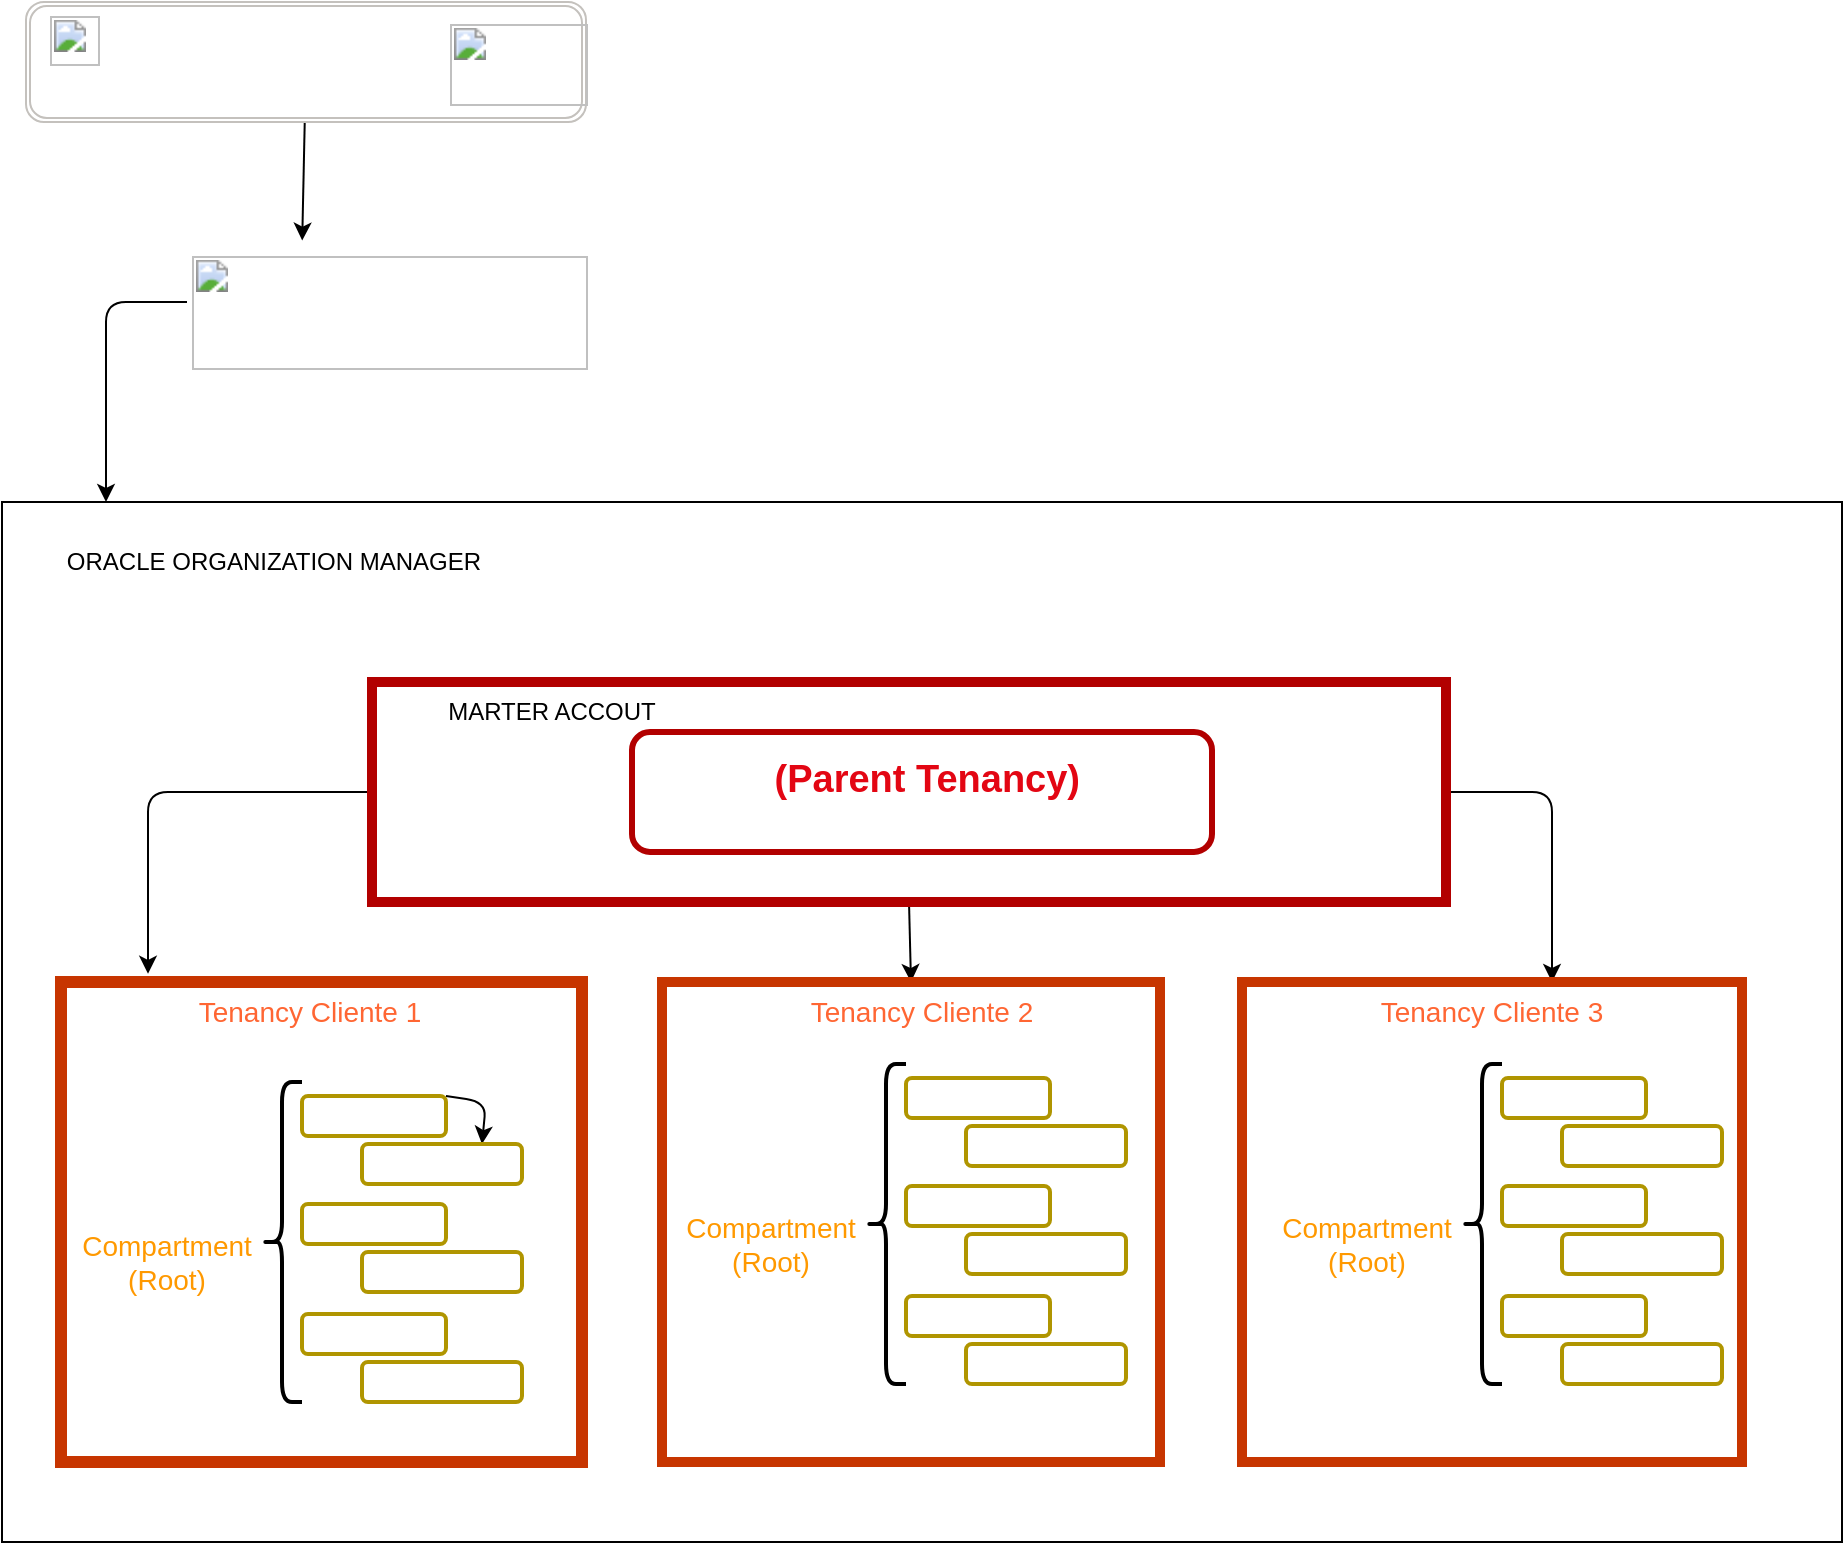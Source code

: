 <mxfile>
    <diagram id="o5Zr4Xy9Oi9ViZB-SziX" name="oci_provider_stackspot">
        <mxGraphModel dx="2189" dy="1086" grid="1" gridSize="10" guides="1" tooltips="1" connect="1" arrows="1" fold="1" page="0" pageScale="1" pageWidth="827" pageHeight="1169" math="0" shadow="0">
            <root>
                <mxCell id="0"/>
                <mxCell id="1" parent="0"/>
                <mxCell id="4" value="" style="rounded=0;whiteSpace=wrap;html=1;" parent="1" vertex="1">
                    <mxGeometry x="-122" y="80" width="920" height="520" as="geometry"/>
                </mxCell>
                <mxCell id="11" style="edgeStyle=none;html=1;exitX=0;exitY=0.5;exitDx=0;exitDy=0;entryX=0.167;entryY=-0.017;entryDx=0;entryDy=0;entryPerimeter=0;fontFamily=Verdana;fontSize=14;" edge="1" parent="1" source="7" target="8">
                    <mxGeometry relative="1" as="geometry">
                        <Array as="points">
                            <mxPoint x="-49" y="225"/>
                        </Array>
                    </mxGeometry>
                </mxCell>
                <mxCell id="14" style="edgeStyle=none;html=1;entryX=0.5;entryY=0;entryDx=0;entryDy=0;fontFamily=Verdana;fontSize=14;exitX=0.5;exitY=1;exitDx=0;exitDy=0;" edge="1" parent="1" source="7" target="9">
                    <mxGeometry relative="1" as="geometry"/>
                </mxCell>
                <mxCell id="16" style="edgeStyle=none;html=1;exitX=1;exitY=0.5;exitDx=0;exitDy=0;entryX=0.62;entryY=0;entryDx=0;entryDy=0;fontFamily=Verdana;fontSize=14;entryPerimeter=0;" edge="1" parent="1" source="7" target="10">
                    <mxGeometry relative="1" as="geometry">
                        <Array as="points">
                            <mxPoint x="653" y="225"/>
                        </Array>
                    </mxGeometry>
                </mxCell>
                <mxCell id="7" value="" style="rounded=0;whiteSpace=wrap;html=1;fillColor=none;fontColor=#ffffff;strokeColor=#B20000;strokeWidth=5;" parent="1" vertex="1">
                    <mxGeometry x="63" y="170" width="537" height="110" as="geometry"/>
                </mxCell>
                <mxCell id="8" value="" style="rounded=0;whiteSpace=wrap;html=1;fillColor=none;fontColor=#000000;strokeColor=#C73500;strokeWidth=6;" parent="1" vertex="1">
                    <mxGeometry x="-92.5" y="320" width="260.5" height="240" as="geometry"/>
                </mxCell>
                <mxCell id="9" value="" style="rounded=0;whiteSpace=wrap;html=1;fillColor=none;fontColor=#000000;strokeColor=#C73500;strokeWidth=5;" parent="1" vertex="1">
                    <mxGeometry x="208" y="320" width="249" height="240" as="geometry"/>
                </mxCell>
                <mxCell id="10" value="" style="rounded=0;whiteSpace=wrap;html=1;fillColor=none;fontColor=#000000;strokeColor=#C73500;strokeWidth=5;" parent="1" vertex="1">
                    <mxGeometry x="498" y="320" width="250" height="240" as="geometry"/>
                </mxCell>
                <mxCell id="eEjcCwT-WWLBCNDeV5EP-11" value="ORACLE ORGANIZATION MANAGER" style="text;html=1;strokeColor=none;fillColor=none;align=center;verticalAlign=middle;whiteSpace=wrap;rounded=0;" parent="1" vertex="1">
                    <mxGeometry x="-122" y="80" width="272" height="60" as="geometry"/>
                </mxCell>
                <mxCell id="eEjcCwT-WWLBCNDeV5EP-14" value="&lt;meta charset=&quot;utf-8&quot; style=&quot;font-size: 14px;&quot;&gt;&lt;b id=&quot;docs-internal-guid-2c7463f4-7fff-0f67-e790-ca0538a50403&quot; style=&quot;font-weight: normal; font-size: 14px;&quot;&gt;&lt;p style=&quot;line-height: 1.2; margin-top: 0pt; margin-bottom: 0pt; font-size: 14px;&quot; dir=&quot;ltr&quot;&gt;&lt;span style=&quot;font-size: 14px; font-family: Montserrat, sans-serif; color: rgb(255, 102, 51); background-color: transparent; font-weight: 400; font-style: normal; font-variant: normal; text-decoration: none; vertical-align: baseline;&quot;&gt;Tenancy Cliente 1&lt;/span&gt;&lt;/p&gt;&lt;/b&gt;&lt;br class=&quot;Apple-interchange-newline&quot; style=&quot;font-size: 14px;&quot;&gt;" style="text;html=1;strokeColor=none;fillColor=none;align=center;verticalAlign=middle;whiteSpace=wrap;rounded=0;fontSize=14;" parent="1" vertex="1">
                    <mxGeometry x="-30" y="328" width="124" height="30" as="geometry"/>
                </mxCell>
                <mxCell id="eEjcCwT-WWLBCNDeV5EP-15" value="&lt;b id=&quot;docs-internal-guid-2c7463f4-7fff-0f67-e790-ca0538a50403&quot; style=&quot;font-weight: normal; font-size: 14px;&quot;&gt;&lt;p style=&quot;line-height: 1.2; margin-top: 0pt; margin-bottom: 0pt; font-size: 14px;&quot; dir=&quot;ltr&quot;&gt;&lt;/p&gt;&lt;/b&gt;&lt;span id=&quot;docs-internal-guid-7c695bc2-7fff-77f9-e0ae-277e176d6c0d&quot; style=&quot;font-size: 14px;&quot;&gt;&lt;p style=&quot;line-height: 1.2; margin-top: 0pt; margin-bottom: 0pt; font-size: 14px;&quot; dir=&quot;ltr&quot;&gt;&lt;span style=&quot;font-size: 14px; font-family: Montserrat, sans-serif; color: rgb(255, 102, 51); background-color: transparent; font-variant-numeric: normal; font-variant-east-asian: normal; font-variant-alternates: normal; font-variant-position: normal; vertical-align: baseline;&quot;&gt;Tenancy Cliente 2&lt;/span&gt;&lt;/p&gt;&lt;div style=&quot;font-size: 14px;&quot;&gt;&lt;span style=&quot;font-size: 14px; font-family: Montserrat, sans-serif; color: rgb(255, 102, 51); background-color: transparent; font-variant-numeric: normal; font-variant-east-asian: normal; font-variant-alternates: normal; font-variant-position: normal; vertical-align: baseline;&quot;&gt;&lt;br style=&quot;font-size: 14px;&quot;&gt;&lt;/span&gt;&lt;/div&gt;&lt;/span&gt;" style="text;html=1;strokeColor=none;fillColor=none;align=center;verticalAlign=middle;whiteSpace=wrap;rounded=0;fontSize=14;" parent="1" vertex="1">
                    <mxGeometry x="276" y="328" width="124" height="30" as="geometry"/>
                </mxCell>
                <mxCell id="eEjcCwT-WWLBCNDeV5EP-16" value="&lt;b id=&quot;docs-internal-guid-2c7463f4-7fff-0f67-e790-ca0538a50403&quot; style=&quot;font-weight: normal; font-size: 14px;&quot;&gt;&lt;p style=&quot;line-height: 1.2; margin-top: 0pt; margin-bottom: 0pt; font-size: 14px;&quot; dir=&quot;ltr&quot;&gt;&lt;/p&gt;&lt;/b&gt;&lt;span id=&quot;docs-internal-guid-7c695bc2-7fff-77f9-e0ae-277e176d6c0d&quot; style=&quot;font-size: 14px;&quot;&gt;&lt;p style=&quot;line-height: 1.2; margin-top: 0pt; margin-bottom: 0pt; font-size: 14px;&quot; dir=&quot;ltr&quot;&gt;&lt;span style=&quot;font-size: 14px; font-family: Montserrat, sans-serif; color: rgb(255, 102, 51); background-color: transparent; font-variant-numeric: normal; font-variant-east-asian: normal; font-variant-alternates: normal; font-variant-position: normal; vertical-align: baseline;&quot;&gt;Tenancy Cliente 3&lt;/span&gt;&lt;/p&gt;&lt;p style=&quot;line-height: 1.2; margin-top: 0pt; margin-bottom: 0pt; font-size: 14px;&quot; dir=&quot;ltr&quot;&gt;&lt;span style=&quot;font-size: 14px; font-family: Montserrat, sans-serif; color: rgb(255, 102, 51); background-color: transparent; font-variant-numeric: normal; font-variant-east-asian: normal; font-variant-alternates: normal; font-variant-position: normal; vertical-align: baseline;&quot;&gt;&lt;br style=&quot;font-size: 14px;&quot;&gt;&lt;/span&gt;&lt;/p&gt;&lt;/span&gt;" style="text;html=1;strokeColor=none;fillColor=none;align=center;verticalAlign=middle;whiteSpace=wrap;rounded=0;fontSize=14;" parent="1" vertex="1">
                    <mxGeometry x="561" y="328" width="124" height="30" as="geometry"/>
                </mxCell>
                <mxCell id="20" style="edgeStyle=none;html=1;entryX=0.75;entryY=0;entryDx=0;entryDy=0;fontFamily=Verdana;fontSize=14;fontColor=#FFFFFF;exitX=1;exitY=0;exitDx=0;exitDy=0;" edge="1" parent="1" source="eEjcCwT-WWLBCNDeV5EP-17" target="19">
                    <mxGeometry relative="1" as="geometry">
                        <mxPoint x="118" y="390" as="sourcePoint"/>
                        <Array as="points">
                            <mxPoint x="120" y="380"/>
                        </Array>
                    </mxGeometry>
                </mxCell>
                <mxCell id="eEjcCwT-WWLBCNDeV5EP-17" value="&lt;font color=&quot;#ffffff&quot;&gt;BANCO&lt;/font&gt;" style="rounded=1;whiteSpace=wrap;html=1;fillColor=none;fontColor=#000000;strokeColor=#B09500;strokeWidth=2;fontFamily=Verdana;" parent="1" vertex="1">
                    <mxGeometry x="28" y="377" width="72" height="20" as="geometry"/>
                </mxCell>
                <mxCell id="eEjcCwT-WWLBCNDeV5EP-20" value="&lt;b id=&quot;docs-internal-guid-3bc5b63c-7fff-c045-34d9-1487bc46b129&quot; style=&quot;font-weight: normal; font-size: 14px;&quot;&gt;&lt;p style=&quot;line-height: 1.2; margin-top: 0pt; margin-bottom: 0pt; font-size: 14px;&quot; dir=&quot;ltr&quot;&gt;&lt;span style=&quot;font-size: 14px; font-family: Montserrat, sans-serif; color: rgb(255, 153, 0); background-color: transparent; font-weight: 400; font-style: normal; font-variant: normal; text-decoration: none; vertical-align: baseline;&quot;&gt;Compartment (Root)&lt;/span&gt;&lt;/p&gt;&lt;/b&gt;" style="text;html=1;strokeColor=none;fillColor=none;align=center;verticalAlign=middle;whiteSpace=wrap;rounded=0;strokeWidth=2;fontSize=14;" parent="1" vertex="1">
                    <mxGeometry x="-102" y="445" width="124.5" height="30" as="geometry"/>
                </mxCell>
                <mxCell id="eEjcCwT-WWLBCNDeV5EP-21" value="" style="shape=curlyBracket;whiteSpace=wrap;html=1;rounded=1;labelPosition=left;verticalLabelPosition=middle;align=right;verticalAlign=middle;strokeWidth=2;fillColor=none;" parent="1" vertex="1">
                    <mxGeometry x="8" y="370" width="20" height="160" as="geometry"/>
                </mxCell>
                <mxCell id="eEjcCwT-WWLBCNDeV5EP-22" value="MARTER ACCOUT" style="text;html=1;strokeColor=none;fillColor=none;align=center;verticalAlign=middle;whiteSpace=wrap;rounded=0;strokeWidth=2;" parent="1" vertex="1">
                    <mxGeometry x="63" y="170" width="180" height="30" as="geometry"/>
                </mxCell>
                <mxCell id="eEjcCwT-WWLBCNDeV5EP-35" value="" style="rounded=1;whiteSpace=wrap;html=1;strokeWidth=3;fillColor=#FFFFFF;fontColor=#ffffff;strokeColor=#B20000;" parent="1" vertex="1">
                    <mxGeometry x="193" y="195" width="290" height="60" as="geometry"/>
                </mxCell>
                <mxCell id="eEjcCwT-WWLBCNDeV5EP-36" value="&lt;span id=&quot;docs-internal-guid-a47826a4-7fff-4ab3-2c1e-8c7ac44b4d22&quot; style=&quot;font-size: 19px;&quot;&gt;&lt;p style=&quot;line-height: 1.2; margin-top: 0pt; margin-bottom: 0pt; font-size: 19px;&quot; dir=&quot;ltr&quot;&gt;&lt;span style=&quot;font-size: 19px; font-family: Montserrat, sans-serif; color: rgb(227, 6, 19); background-color: transparent; font-variant-numeric: normal; font-variant-east-asian: normal; font-variant-alternates: normal; font-variant-position: normal; vertical-align: baseline;&quot;&gt;&amp;nbsp;(Parent Tenancy)&lt;/span&gt;&lt;/p&gt;&lt;div style=&quot;font-size: 19px;&quot;&gt;&lt;span style=&quot;font-size: 19px; font-family: Montserrat, sans-serif; color: rgb(227, 6, 19); background-color: transparent; font-variant-numeric: normal; font-variant-east-asian: normal; font-variant-alternates: normal; font-variant-position: normal; vertical-align: baseline;&quot;&gt;&lt;br style=&quot;font-size: 19px;&quot;&gt;&lt;/span&gt;&lt;/div&gt;&lt;/span&gt;" style="text;html=1;strokeColor=none;fillColor=none;align=center;verticalAlign=middle;whiteSpace=wrap;rounded=0;strokeWidth=3;fontStyle=1;fontSize=19;" parent="1" vertex="1">
                    <mxGeometry x="178" y="210" width="320" height="40" as="geometry"/>
                </mxCell>
                <mxCell id="19" value="&lt;font color=&quot;#ffffff&quot;&gt;BANCO_1&lt;/font&gt;" style="rounded=1;whiteSpace=wrap;html=1;fillColor=none;fontColor=#000000;strokeColor=#B09500;strokeWidth=2;fontFamily=Verdana;" vertex="1" parent="1">
                    <mxGeometry x="58" y="401" width="80" height="20" as="geometry"/>
                </mxCell>
                <mxCell id="23" value="&lt;font style=&quot;font-size: 11px;&quot; color=&quot;#ffffff&quot;&gt;APLICATION&lt;/font&gt;" style="rounded=1;whiteSpace=wrap;html=1;fillColor=none;fontColor=#000000;strokeColor=#B09500;strokeWidth=2;fontFamily=Verdana;" vertex="1" parent="1">
                    <mxGeometry x="28" y="431" width="72" height="20" as="geometry"/>
                </mxCell>
                <mxCell id="24" value="&lt;font style=&quot;font-size: 11px;&quot; color=&quot;#ffffff&quot;&gt;APLICATION_1&lt;/font&gt;" style="rounded=1;whiteSpace=wrap;html=1;fillColor=none;fontColor=#000000;strokeColor=#B09500;strokeWidth=2;fontFamily=Verdana;" vertex="1" parent="1">
                    <mxGeometry x="58" y="455" width="80" height="20" as="geometry"/>
                </mxCell>
                <mxCell id="25" value="&lt;font color=&quot;#ffffff&quot;&gt;AUDIT&lt;/font&gt;" style="rounded=1;whiteSpace=wrap;html=1;fillColor=none;fontColor=#000000;strokeColor=#B09500;strokeWidth=2;fontFamily=Verdana;" vertex="1" parent="1">
                    <mxGeometry x="28" y="486" width="72" height="20" as="geometry"/>
                </mxCell>
                <mxCell id="26" value="&lt;font color=&quot;#ffffff&quot;&gt;AUDIT_1&lt;/font&gt;" style="rounded=1;whiteSpace=wrap;html=1;fillColor=none;fontColor=#000000;strokeColor=#B09500;strokeWidth=2;fontFamily=Verdana;" vertex="1" parent="1">
                    <mxGeometry x="58" y="510" width="80" height="20" as="geometry"/>
                </mxCell>
                <mxCell id="29" value="&lt;font color=&quot;#ffffff&quot;&gt;BANCO&lt;/font&gt;" style="rounded=1;whiteSpace=wrap;html=1;fillColor=none;fontColor=#000000;strokeColor=#B09500;strokeWidth=2;fontFamily=Verdana;" vertex="1" parent="1">
                    <mxGeometry x="330" y="368" width="72" height="20" as="geometry"/>
                </mxCell>
                <mxCell id="30" value="&lt;b id=&quot;docs-internal-guid-3bc5b63c-7fff-c045-34d9-1487bc46b129&quot; style=&quot;font-weight: normal; font-size: 14px;&quot;&gt;&lt;p style=&quot;line-height: 1.2; margin-top: 0pt; margin-bottom: 0pt; font-size: 14px;&quot; dir=&quot;ltr&quot;&gt;&lt;span style=&quot;font-size: 14px; font-family: Montserrat, sans-serif; color: rgb(255, 153, 0); background-color: transparent; font-weight: 400; font-style: normal; font-variant: normal; text-decoration: none; vertical-align: baseline;&quot;&gt;Compartment (Root)&lt;/span&gt;&lt;/p&gt;&lt;/b&gt;" style="text;html=1;strokeColor=none;fillColor=none;align=center;verticalAlign=middle;whiteSpace=wrap;rounded=0;strokeWidth=2;fontSize=14;" vertex="1" parent="1">
                    <mxGeometry x="200" y="436" width="124.5" height="30" as="geometry"/>
                </mxCell>
                <mxCell id="31" value="" style="shape=curlyBracket;whiteSpace=wrap;html=1;rounded=1;labelPosition=left;verticalLabelPosition=middle;align=right;verticalAlign=middle;strokeWidth=2;fillColor=none;" vertex="1" parent="1">
                    <mxGeometry x="310" y="361" width="20" height="160" as="geometry"/>
                </mxCell>
                <mxCell id="32" value="&lt;font color=&quot;#ffffff&quot;&gt;BANCO_1&lt;/font&gt;" style="rounded=1;whiteSpace=wrap;html=1;fillColor=none;fontColor=#000000;strokeColor=#B09500;strokeWidth=2;fontFamily=Verdana;" vertex="1" parent="1">
                    <mxGeometry x="360" y="392" width="80" height="20" as="geometry"/>
                </mxCell>
                <mxCell id="33" value="&lt;font style=&quot;font-size: 11px;&quot; color=&quot;#ffffff&quot;&gt;APLICATION&lt;/font&gt;" style="rounded=1;whiteSpace=wrap;html=1;fillColor=none;fontColor=#000000;strokeColor=#B09500;strokeWidth=2;fontFamily=Verdana;" vertex="1" parent="1">
                    <mxGeometry x="330" y="422" width="72" height="20" as="geometry"/>
                </mxCell>
                <mxCell id="34" value="&lt;font style=&quot;font-size: 11px;&quot; color=&quot;#ffffff&quot;&gt;APLICATION_1&lt;/font&gt;" style="rounded=1;whiteSpace=wrap;html=1;fillColor=none;fontColor=#000000;strokeColor=#B09500;strokeWidth=2;fontFamily=Verdana;" vertex="1" parent="1">
                    <mxGeometry x="360" y="446" width="80" height="20" as="geometry"/>
                </mxCell>
                <mxCell id="35" value="&lt;font color=&quot;#ffffff&quot;&gt;AUDIT&lt;/font&gt;" style="rounded=1;whiteSpace=wrap;html=1;fillColor=none;fontColor=#000000;strokeColor=#B09500;strokeWidth=2;fontFamily=Verdana;" vertex="1" parent="1">
                    <mxGeometry x="330" y="477" width="72" height="20" as="geometry"/>
                </mxCell>
                <mxCell id="36" value="&lt;font color=&quot;#ffffff&quot;&gt;AUDIT_1&lt;/font&gt;" style="rounded=1;whiteSpace=wrap;html=1;fillColor=none;fontColor=#000000;strokeColor=#B09500;strokeWidth=2;fontFamily=Verdana;" vertex="1" parent="1">
                    <mxGeometry x="360" y="501" width="80" height="20" as="geometry"/>
                </mxCell>
                <mxCell id="37" value="&lt;font color=&quot;#ffffff&quot;&gt;BANCO&lt;/font&gt;" style="rounded=1;whiteSpace=wrap;html=1;fillColor=none;fontColor=#000000;strokeColor=#B09500;strokeWidth=2;fontFamily=Verdana;" vertex="1" parent="1">
                    <mxGeometry x="628" y="368" width="72" height="20" as="geometry"/>
                </mxCell>
                <mxCell id="38" value="&lt;b id=&quot;docs-internal-guid-3bc5b63c-7fff-c045-34d9-1487bc46b129&quot; style=&quot;font-weight: normal; font-size: 14px;&quot;&gt;&lt;p style=&quot;line-height: 1.2; margin-top: 0pt; margin-bottom: 0pt; font-size: 14px;&quot; dir=&quot;ltr&quot;&gt;&lt;span style=&quot;font-size: 14px; font-family: Montserrat, sans-serif; color: rgb(255, 153, 0); background-color: transparent; font-weight: 400; font-style: normal; font-variant: normal; text-decoration: none; vertical-align: baseline;&quot;&gt;Compartment (Root)&lt;/span&gt;&lt;/p&gt;&lt;/b&gt;" style="text;html=1;strokeColor=none;fillColor=none;align=center;verticalAlign=middle;whiteSpace=wrap;rounded=0;strokeWidth=2;fontSize=14;" vertex="1" parent="1">
                    <mxGeometry x="498" y="436" width="124.5" height="30" as="geometry"/>
                </mxCell>
                <mxCell id="39" value="" style="shape=curlyBracket;whiteSpace=wrap;html=1;rounded=1;labelPosition=left;verticalLabelPosition=middle;align=right;verticalAlign=middle;strokeWidth=2;fillColor=none;" vertex="1" parent="1">
                    <mxGeometry x="608" y="361" width="20" height="160" as="geometry"/>
                </mxCell>
                <mxCell id="40" value="&lt;font color=&quot;#ffffff&quot;&gt;BANCO_1&lt;/font&gt;" style="rounded=1;whiteSpace=wrap;html=1;fillColor=none;fontColor=#000000;strokeColor=#B09500;strokeWidth=2;fontFamily=Verdana;" vertex="1" parent="1">
                    <mxGeometry x="658" y="392" width="80" height="20" as="geometry"/>
                </mxCell>
                <mxCell id="41" value="&lt;font style=&quot;font-size: 11px;&quot; color=&quot;#ffffff&quot;&gt;APLICATION&lt;/font&gt;" style="rounded=1;whiteSpace=wrap;html=1;fillColor=none;fontColor=#000000;strokeColor=#B09500;strokeWidth=2;fontFamily=Verdana;" vertex="1" parent="1">
                    <mxGeometry x="628" y="422" width="72" height="20" as="geometry"/>
                </mxCell>
                <mxCell id="42" value="&lt;font style=&quot;font-size: 11px;&quot; color=&quot;#ffffff&quot;&gt;APLICATION_1&lt;/font&gt;" style="rounded=1;whiteSpace=wrap;html=1;fillColor=none;fontColor=#000000;strokeColor=#B09500;strokeWidth=2;fontFamily=Verdana;" vertex="1" parent="1">
                    <mxGeometry x="658" y="446" width="80" height="20" as="geometry"/>
                </mxCell>
                <mxCell id="43" value="&lt;font color=&quot;#ffffff&quot;&gt;AUDIT&lt;/font&gt;" style="rounded=1;whiteSpace=wrap;html=1;fillColor=none;fontColor=#000000;strokeColor=#B09500;strokeWidth=2;fontFamily=Verdana;" vertex="1" parent="1">
                    <mxGeometry x="628" y="477" width="72" height="20" as="geometry"/>
                </mxCell>
                <mxCell id="44" value="&lt;font color=&quot;#ffffff&quot;&gt;AUDIT_1&lt;/font&gt;" style="rounded=1;whiteSpace=wrap;html=1;fillColor=none;fontColor=#000000;strokeColor=#B09500;strokeWidth=2;fontFamily=Verdana;" vertex="1" parent="1">
                    <mxGeometry x="658" y="501" width="80" height="20" as="geometry"/>
                </mxCell>
                <mxCell id="3c5btsWGo0mPK0tM8FJX-44" style="edgeStyle=none;html=1;fontFamily=Verdana;fontSize=13;fontColor=#da7a0b;exitX=0;exitY=0.5;exitDx=0;exitDy=0;" edge="1" parent="1" source="3c5btsWGo0mPK0tM8FJX-45">
                    <mxGeometry relative="1" as="geometry">
                        <mxPoint x="-70" y="80" as="targetPoint"/>
                        <Array as="points">
                            <mxPoint x="-70" y="-20"/>
                        </Array>
                    </mxGeometry>
                </mxCell>
                <mxCell id="3c5btsWGo0mPK0tM8FJX-45" value="&lt;meta charset=&quot;utf-8&quot;&gt;&lt;b id=&quot;docs-internal-guid-2907e48a-7fff-9a34-469a-3a3c9f60f298&quot; style=&quot;font-weight:normal;&quot;&gt;&lt;img src=&quot;https://lh7-us.googleusercontent.com/pILAxP_Q25JATWh8FZdUC0NEAK7YiObfks5TOgXcwuJidRdwa_uNm9ER_8XBDOeT5w5grtwEJO8OdZDWz4YgChPJCJxEZGJ2wn-WS-2y51d9Q9acsHFTm_rYyxDPut_LkFdv8mA7B3Xly_O3NO0FYp3isA=s2048&quot; height=&quot;57px;&quot; width=&quot;198px;&quot;&gt;&lt;/b&gt;" style="text;whiteSpace=wrap;html=1;fontSize=11;fontFamily=Verdana;fontColor=#da7a0b;" vertex="1" parent="1">
                    <mxGeometry x="-29.5" y="-50" width="189.5" height="60" as="geometry"/>
                </mxCell>
                <mxCell id="3c5btsWGo0mPK0tM8FJX-46" style="edgeStyle=none;html=1;entryX=0.304;entryY=-0.012;entryDx=0;entryDy=0;entryPerimeter=0;fontFamily=Verdana;fontSize=13;fontColor=#da7a0b;" edge="1" parent="1" source="3c5btsWGo0mPK0tM8FJX-47" target="3c5btsWGo0mPK0tM8FJX-45">
                    <mxGeometry relative="1" as="geometry"/>
                </mxCell>
                <mxCell id="3c5btsWGo0mPK0tM8FJX-47" value="" style="shape=ext;double=1;rounded=1;whiteSpace=wrap;html=1;labelBorderColor=#CC6600;strokeColor=#C4C1BD;fontFamily=Verdana;fontSize=11;fontColor=#da7a0b;" vertex="1" parent="1">
                    <mxGeometry x="-110" y="-170" width="280" height="60" as="geometry"/>
                </mxCell>
                <mxCell id="3c5btsWGo0mPK0tM8FJX-48" value="&lt;meta charset=&quot;utf-8&quot;&gt;&lt;b id=&quot;docs-internal-guid-b1157c10-7fff-f48c-381c-91cf66b51c12&quot; style=&quot;font-weight:normal;&quot;&gt;&lt;img src=&quot;https://lh7-us.googleusercontent.com/XBUWJAQ4RxeMx2p4LE6fTXS12f-qG9EBVA1sFKwlMqX6tsMHcnFoDtItSj9BPpDtPOkl7EpylkazBpulrZOdvKVd2sQRGrZZ1k64L9DXKjPnaUaNF-5UA71He_x-I-WOPFn6Ctz_9JegVhs-X0TxgrKJjw=s2048&quot; height=&quot;41px;&quot; width=&quot;69px;&quot;&gt;&lt;/b&gt;" style="text;whiteSpace=wrap;html=1;fontSize=11;fontFamily=Verdana;fontColor=#da7a0b;" vertex="1" parent="1">
                    <mxGeometry x="100" y="-166" width="100" height="70" as="geometry"/>
                </mxCell>
                <mxCell id="3c5btsWGo0mPK0tM8FJX-49" value="&lt;meta charset=&quot;utf-8&quot; style=&quot;font-size: 13px;&quot;&gt;&lt;b id=&quot;docs-internal-guid-e88ece0c-7fff-4347-3951-f6b9d227c91a&quot; style=&quot;font-weight: normal; font-size: 13px;&quot;&gt;&lt;p style=&quot;line-height: 1.38; margin-top: 0pt; margin-bottom: 0pt; font-size: 13px;&quot; dir=&quot;ltr&quot;&gt;&lt;span style=&quot;font-size: 13px; font-family: Montserrat, sans-serif; color: rgb(255, 255, 255); background-color: transparent; font-weight: 400; font-style: normal; font-variant: normal; text-decoration: none; vertical-align: baseline;&quot;&gt;Corporate&amp;nbsp;&amp;nbsp;&lt;/span&gt;&lt;/p&gt;&lt;p style=&quot;line-height: 1.38; margin-top: 0pt; margin-bottom: 0pt; font-size: 13px;&quot; dir=&quot;ltr&quot;&gt;&lt;span style=&quot;font-size: 13px; font-family: Montserrat, sans-serif; color: rgb(255, 255, 255); background-color: transparent; font-weight: 400; font-style: normal; font-variant: normal; text-decoration: none; vertical-align: baseline;&quot;&gt;Data Center&lt;/span&gt;&lt;/p&gt;&lt;/b&gt;&lt;br class=&quot;Apple-interchange-newline&quot; style=&quot;font-size: 13px;&quot;&gt;" style="text;whiteSpace=wrap;html=1;fontSize=13;fontFamily=Verdana;fontColor=#da7a0b;" vertex="1" parent="1">
                    <mxGeometry x="-64.75" y="-160" width="90" height="70" as="geometry"/>
                </mxCell>
                <mxCell id="3c5btsWGo0mPK0tM8FJX-50" value="&lt;meta charset=&quot;utf-8&quot; style=&quot;font-size: 13px;&quot;&gt;&lt;b id=&quot;docs-internal-guid-e88ece0c-7fff-4347-3951-f6b9d227c91a&quot; style=&quot;font-weight: normal; font-size: 13px;&quot;&gt;&lt;p style=&quot;line-height: 1.38; margin-top: 0pt; margin-bottom: 0pt; font-size: 13px;&quot; dir=&quot;ltr&quot;&gt;&lt;span style=&quot;font-size: 13px; font-family: Montserrat, sans-serif; color: rgb(255, 255, 255); background-color: transparent; font-weight: 400; font-style: normal; font-variant: normal; text-decoration: none; vertical-align: baseline;&quot;&gt;Corporate&amp;nbsp;&amp;nbsp;&lt;/span&gt;&lt;/p&gt;&lt;p style=&quot;line-height: 1.38; margin-top: 0pt; margin-bottom: 0pt; font-size: 13px;&quot; dir=&quot;ltr&quot;&gt;&lt;span style=&quot;font-size: 13px; font-family: Montserrat, sans-serif; color: rgb(255, 255, 255); background-color: transparent; font-weight: 400; font-style: normal; font-variant: normal; text-decoration: none; vertical-align: baseline;&quot;&gt;Data Center&lt;/span&gt;&lt;/p&gt;&lt;/b&gt;&lt;br class=&quot;Apple-interchange-newline&quot; style=&quot;font-size: 13px;&quot;&gt;" style="text;whiteSpace=wrap;html=1;fontSize=13;fontFamily=Verdana;fontColor=#da7a0b;" vertex="1" parent="1">
                    <mxGeometry x="20.5" y="-160" width="90" height="70" as="geometry"/>
                </mxCell>
                <mxCell id="3c5btsWGo0mPK0tM8FJX-51" value="&lt;meta charset=&quot;utf-8&quot;&gt;&lt;b id=&quot;docs-internal-guid-cf12201a-7fff-9905-0576-1f05a2af6ea7&quot; style=&quot;font-weight:normal;&quot;&gt;&lt;img src=&quot;https://lh7-us.googleusercontent.com/CO76nrKHnoK7_rwvdg65pQLFi3hU_MbncJSdASKYTuBERG4x-mvbt2Jk7sc94RO8_0JUU4FIPf7B27v-r8krJFpVTPbw-RfdMHdrcpCt8A5bSY0Ig-iR8RtdnzTmtglOovw2U5weonCFI8tS-kNZZZBgFA=s2048&quot; height=&quot;25px;&quot; width=&quot;25px;&quot;&gt;&lt;/b&gt;" style="text;whiteSpace=wrap;html=1;fontSize=11;fontFamily=Verdana;fontColor=#da7a0b;" vertex="1" parent="1">
                    <mxGeometry x="-100" y="-170" width="60" height="50" as="geometry"/>
                </mxCell>
            </root>
        </mxGraphModel>
    </diagram>
    <diagram id="LJOu6ubrf1RBLY2LWY1Z" name="oci_provider_itau">
        <mxGraphModel dx="2189" dy="686" grid="1" gridSize="10" guides="1" tooltips="1" connect="1" arrows="1" fold="1" page="0" pageScale="1" pageWidth="827" pageHeight="1169" math="0" shadow="0">
            <root>
                <mxCell id="0"/>
                <mxCell id="1" parent="0"/>
                <mxCell id="7lN0mLOwMNB2POMIY36Z-1" value="" style="rounded=0;whiteSpace=wrap;html=1;" parent="1" vertex="1">
                    <mxGeometry x="-380" y="585" width="920" height="360" as="geometry"/>
                </mxCell>
                <mxCell id="7lN0mLOwMNB2POMIY36Z-3" value="" style="rounded=0;whiteSpace=wrap;html=1;fillColor=none;fontColor=#000000;strokeColor=#C73500;strokeWidth=6;" parent="1" vertex="1">
                    <mxGeometry x="-350" y="665" width="260.5" height="240" as="geometry"/>
                </mxCell>
                <mxCell id="7lN0mLOwMNB2POMIY36Z-13" value="" style="rounded=0;whiteSpace=wrap;html=1;fillColor=none;fontColor=#000000;strokeColor=#C73500;strokeWidth=6;" parent="1" vertex="1">
                    <mxGeometry x="-50.25" y="665" width="260.5" height="240" as="geometry"/>
                </mxCell>
                <mxCell id="7lN0mLOwMNB2POMIY36Z-14" value="" style="rounded=0;whiteSpace=wrap;html=1;fillColor=none;fontColor=#000000;strokeColor=#C73500;strokeWidth=6;" parent="1" vertex="1">
                    <mxGeometry x="249.75" y="665" width="260.5" height="240" as="geometry"/>
                </mxCell>
                <mxCell id="7lN0mLOwMNB2POMIY36Z-15" value="TENANCY OCI -VPC (VINHEDO)" style="text;html=1;strokeColor=none;fillColor=none;align=center;verticalAlign=middle;whiteSpace=wrap;rounded=0;strokeWidth=2;" parent="1" vertex="1">
                    <mxGeometry x="-381.75" y="585" width="310" height="30" as="geometry"/>
                </mxCell>
                <mxCell id="7lN0mLOwMNB2POMIY36Z-12" value="&lt;span id=&quot;docs-internal-guid-a47826a4-7fff-4ab3-2c1e-8c7ac44b4d22&quot; style=&quot;font-size: 16px;&quot;&gt;&lt;p style=&quot;line-height: 1.2; margin-top: 0pt; margin-bottom: 0pt; font-size: 16px;&quot; dir=&quot;ltr&quot;&gt;&lt;font face=&quot;Montserrat, sans-serif&quot; color=&quot;#e30613&quot; style=&quot;font-size: 16px;&quot;&gt;IDENTITY DOMAIN (PROD)&lt;/font&gt;&lt;/p&gt;&lt;/span&gt;" style="text;html=1;strokeColor=none;fillColor=none;align=center;verticalAlign=middle;whiteSpace=wrap;rounded=0;strokeWidth=3;fontStyle=1;fontSize=16;" parent="1" vertex="1">
                    <mxGeometry x="-379.75" y="665" width="320" height="40" as="geometry"/>
                </mxCell>
                <mxCell id="7lN0mLOwMNB2POMIY36Z-16" value="&lt;span id=&quot;docs-internal-guid-a47826a4-7fff-4ab3-2c1e-8c7ac44b4d22&quot; style=&quot;font-size: 16px;&quot;&gt;&lt;p style=&quot;line-height: 1.2; margin-top: 0pt; margin-bottom: 0pt; font-size: 16px;&quot; dir=&quot;ltr&quot;&gt;&lt;font face=&quot;Montserrat, sans-serif&quot; color=&quot;#e30613&quot; style=&quot;font-size: 16px;&quot;&gt;IDENTITY DOMAIN (DEV)&lt;/font&gt;&lt;/p&gt;&lt;/span&gt;" style="text;html=1;strokeColor=none;fillColor=none;align=center;verticalAlign=middle;whiteSpace=wrap;rounded=0;strokeWidth=3;fontStyle=1;fontSize=16;" parent="1" vertex="1">
                    <mxGeometry x="-80" y="665" width="320" height="40" as="geometry"/>
                </mxCell>
                <mxCell id="7lN0mLOwMNB2POMIY36Z-17" value="&lt;span id=&quot;docs-internal-guid-a47826a4-7fff-4ab3-2c1e-8c7ac44b4d22&quot; style=&quot;font-size: 16px;&quot;&gt;&lt;p style=&quot;line-height: 1.2; margin-top: 0pt; margin-bottom: 0pt; font-size: 16px;&quot; dir=&quot;ltr&quot;&gt;&lt;font face=&quot;Montserrat, sans-serif&quot; color=&quot;#e30613&quot; style=&quot;font-size: 16px;&quot;&gt;IDENTITY DOMAIN (STG)&lt;/font&gt;&lt;/p&gt;&lt;/span&gt;" style="text;html=1;strokeColor=none;fillColor=none;align=center;verticalAlign=middle;whiteSpace=wrap;rounded=0;strokeWidth=3;fontStyle=1;fontSize=16;" parent="1" vertex="1">
                    <mxGeometry x="220" y="665" width="320" height="40" as="geometry"/>
                </mxCell>
                <mxCell id="eXu3_KGUznA1Icz2X5bv-9" value="&lt;font color=&quot;#ffffff&quot;&gt;BANCO&lt;/font&gt;" style="rounded=1;whiteSpace=wrap;html=1;fillColor=none;fontColor=#000000;strokeColor=#B09500;strokeWidth=2;fontFamily=Verdana;" vertex="1" parent="1">
                    <mxGeometry x="-212.75" y="712" width="72" height="20" as="geometry"/>
                </mxCell>
                <mxCell id="eXu3_KGUznA1Icz2X5bv-10" value="&lt;b id=&quot;docs-internal-guid-3bc5b63c-7fff-c045-34d9-1487bc46b129&quot; style=&quot;font-weight: normal; font-size: 14px;&quot;&gt;&lt;p style=&quot;line-height: 1.2; margin-top: 0pt; margin-bottom: 0pt; font-size: 14px;&quot; dir=&quot;ltr&quot;&gt;&lt;span style=&quot;font-size: 14px; font-family: Montserrat, sans-serif; color: rgb(255, 153, 0); background-color: transparent; font-weight: 400; font-style: normal; font-variant: normal; text-decoration: none; vertical-align: baseline;&quot;&gt;Compartment (Root)&lt;/span&gt;&lt;/p&gt;&lt;/b&gt;" style="text;html=1;strokeColor=none;fillColor=none;align=center;verticalAlign=middle;whiteSpace=wrap;rounded=0;strokeWidth=2;fontSize=14;" vertex="1" parent="1">
                    <mxGeometry x="-342.75" y="780" width="124.5" height="30" as="geometry"/>
                </mxCell>
                <mxCell id="eXu3_KGUznA1Icz2X5bv-11" value="" style="shape=curlyBracket;whiteSpace=wrap;html=1;rounded=1;labelPosition=left;verticalLabelPosition=middle;align=right;verticalAlign=middle;strokeWidth=2;fillColor=none;" vertex="1" parent="1">
                    <mxGeometry x="-232.75" y="705" width="20" height="160" as="geometry"/>
                </mxCell>
                <mxCell id="eXu3_KGUznA1Icz2X5bv-12" value="&lt;font color=&quot;#ffffff&quot;&gt;BANCO_1&lt;/font&gt;" style="rounded=1;whiteSpace=wrap;html=1;fillColor=none;fontColor=#000000;strokeColor=#B09500;strokeWidth=2;fontFamily=Verdana;" vertex="1" parent="1">
                    <mxGeometry x="-182.75" y="736" width="80" height="20" as="geometry"/>
                </mxCell>
                <mxCell id="eXu3_KGUznA1Icz2X5bv-13" value="&lt;font style=&quot;font-size: 11px;&quot; color=&quot;#ffffff&quot;&gt;APLICATION&lt;/font&gt;" style="rounded=1;whiteSpace=wrap;html=1;fillColor=none;fontColor=#000000;strokeColor=#B09500;strokeWidth=2;fontFamily=Verdana;" vertex="1" parent="1">
                    <mxGeometry x="-212.75" y="766" width="72" height="20" as="geometry"/>
                </mxCell>
                <mxCell id="eXu3_KGUznA1Icz2X5bv-14" value="&lt;font style=&quot;font-size: 11px;&quot; color=&quot;#ffffff&quot;&gt;APLICATION_1&lt;/font&gt;" style="rounded=1;whiteSpace=wrap;html=1;fillColor=none;fontColor=#000000;strokeColor=#B09500;strokeWidth=2;fontFamily=Verdana;" vertex="1" parent="1">
                    <mxGeometry x="-182.75" y="790" width="80" height="20" as="geometry"/>
                </mxCell>
                <mxCell id="eXu3_KGUznA1Icz2X5bv-15" value="&lt;font color=&quot;#ffffff&quot;&gt;AUDIT&lt;/font&gt;" style="rounded=1;whiteSpace=wrap;html=1;fillColor=none;fontColor=#000000;strokeColor=#B09500;strokeWidth=2;fontFamily=Verdana;" vertex="1" parent="1">
                    <mxGeometry x="-212.75" y="821" width="72" height="20" as="geometry"/>
                </mxCell>
                <mxCell id="eXu3_KGUznA1Icz2X5bv-16" value="&lt;font color=&quot;#ffffff&quot;&gt;AUDIT_1&lt;/font&gt;" style="rounded=1;whiteSpace=wrap;html=1;fillColor=none;fontColor=#000000;strokeColor=#B09500;strokeWidth=2;fontFamily=Verdana;" vertex="1" parent="1">
                    <mxGeometry x="-182.75" y="845" width="80" height="20" as="geometry"/>
                </mxCell>
                <mxCell id="eXu3_KGUznA1Icz2X5bv-17" value="&lt;font color=&quot;#ffffff&quot;&gt;BANCO&lt;/font&gt;" style="rounded=1;whiteSpace=wrap;html=1;fillColor=none;fontColor=#000000;strokeColor=#B09500;strokeWidth=2;fontFamily=Verdana;" vertex="1" parent="1">
                    <mxGeometry x="79.75" y="719" width="72" height="20" as="geometry"/>
                </mxCell>
                <mxCell id="eXu3_KGUznA1Icz2X5bv-18" value="&lt;b id=&quot;docs-internal-guid-3bc5b63c-7fff-c045-34d9-1487bc46b129&quot; style=&quot;font-weight: normal; font-size: 14px;&quot;&gt;&lt;p style=&quot;line-height: 1.2; margin-top: 0pt; margin-bottom: 0pt; font-size: 14px;&quot; dir=&quot;ltr&quot;&gt;&lt;span style=&quot;font-size: 14px; font-family: Montserrat, sans-serif; color: rgb(255, 153, 0); background-color: transparent; font-weight: 400; font-style: normal; font-variant: normal; text-decoration: none; vertical-align: baseline;&quot;&gt;Compartment (Root)&lt;/span&gt;&lt;/p&gt;&lt;/b&gt;" style="text;html=1;strokeColor=none;fillColor=none;align=center;verticalAlign=middle;whiteSpace=wrap;rounded=0;strokeWidth=2;fontSize=14;" vertex="1" parent="1">
                    <mxGeometry x="-50.25" y="787" width="124.5" height="30" as="geometry"/>
                </mxCell>
                <mxCell id="eXu3_KGUznA1Icz2X5bv-19" value="" style="shape=curlyBracket;whiteSpace=wrap;html=1;rounded=1;labelPosition=left;verticalLabelPosition=middle;align=right;verticalAlign=middle;strokeWidth=2;fillColor=none;" vertex="1" parent="1">
                    <mxGeometry x="59.75" y="712" width="20" height="160" as="geometry"/>
                </mxCell>
                <mxCell id="eXu3_KGUznA1Icz2X5bv-20" value="&lt;font color=&quot;#ffffff&quot;&gt;BANCO_1&lt;/font&gt;" style="rounded=1;whiteSpace=wrap;html=1;fillColor=none;fontColor=#000000;strokeColor=#B09500;strokeWidth=2;fontFamily=Verdana;" vertex="1" parent="1">
                    <mxGeometry x="109.75" y="743" width="80" height="20" as="geometry"/>
                </mxCell>
                <mxCell id="eXu3_KGUznA1Icz2X5bv-21" value="&lt;font style=&quot;font-size: 11px;&quot; color=&quot;#ffffff&quot;&gt;APLICATION&lt;/font&gt;" style="rounded=1;whiteSpace=wrap;html=1;fillColor=none;fontColor=#000000;strokeColor=#B09500;strokeWidth=2;fontFamily=Verdana;" vertex="1" parent="1">
                    <mxGeometry x="79.75" y="773" width="72" height="20" as="geometry"/>
                </mxCell>
                <mxCell id="eXu3_KGUznA1Icz2X5bv-22" value="&lt;font style=&quot;font-size: 11px;&quot; color=&quot;#ffffff&quot;&gt;APLICATION_1&lt;/font&gt;" style="rounded=1;whiteSpace=wrap;html=1;fillColor=none;fontColor=#000000;strokeColor=#B09500;strokeWidth=2;fontFamily=Verdana;" vertex="1" parent="1">
                    <mxGeometry x="109.75" y="797" width="80" height="20" as="geometry"/>
                </mxCell>
                <mxCell id="eXu3_KGUznA1Icz2X5bv-23" value="&lt;font color=&quot;#ffffff&quot;&gt;AUDIT&lt;/font&gt;" style="rounded=1;whiteSpace=wrap;html=1;fillColor=none;fontColor=#000000;strokeColor=#B09500;strokeWidth=2;fontFamily=Verdana;" vertex="1" parent="1">
                    <mxGeometry x="79.75" y="828" width="72" height="20" as="geometry"/>
                </mxCell>
                <mxCell id="eXu3_KGUznA1Icz2X5bv-24" value="&lt;font color=&quot;#ffffff&quot;&gt;AUDIT_1&lt;/font&gt;" style="rounded=1;whiteSpace=wrap;html=1;fillColor=none;fontColor=#000000;strokeColor=#B09500;strokeWidth=2;fontFamily=Verdana;" vertex="1" parent="1">
                    <mxGeometry x="109.75" y="852" width="80" height="20" as="geometry"/>
                </mxCell>
                <mxCell id="eXu3_KGUznA1Icz2X5bv-25" value="&lt;font color=&quot;#ffffff&quot;&gt;BANCO&lt;/font&gt;" style="rounded=1;whiteSpace=wrap;html=1;fillColor=none;fontColor=#000000;strokeColor=#B09500;strokeWidth=2;fontFamily=Verdana;" vertex="1" parent="1">
                    <mxGeometry x="370" y="719" width="72" height="20" as="geometry"/>
                </mxCell>
                <mxCell id="eXu3_KGUznA1Icz2X5bv-26" value="&lt;b id=&quot;docs-internal-guid-3bc5b63c-7fff-c045-34d9-1487bc46b129&quot; style=&quot;font-weight: normal; font-size: 14px;&quot;&gt;&lt;p style=&quot;line-height: 1.2; margin-top: 0pt; margin-bottom: 0pt; font-size: 14px;&quot; dir=&quot;ltr&quot;&gt;&lt;span style=&quot;font-size: 14px; font-family: Montserrat, sans-serif; color: rgb(255, 153, 0); background-color: transparent; font-weight: 400; font-style: normal; font-variant: normal; text-decoration: none; vertical-align: baseline;&quot;&gt;Compartment (Root)&lt;/span&gt;&lt;/p&gt;&lt;/b&gt;" style="text;html=1;strokeColor=none;fillColor=none;align=center;verticalAlign=middle;whiteSpace=wrap;rounded=0;strokeWidth=2;fontSize=14;" vertex="1" parent="1">
                    <mxGeometry x="240" y="787" width="124.5" height="30" as="geometry"/>
                </mxCell>
                <mxCell id="eXu3_KGUznA1Icz2X5bv-27" value="" style="shape=curlyBracket;whiteSpace=wrap;html=1;rounded=1;labelPosition=left;verticalLabelPosition=middle;align=right;verticalAlign=middle;strokeWidth=2;fillColor=none;" vertex="1" parent="1">
                    <mxGeometry x="350" y="712" width="20" height="160" as="geometry"/>
                </mxCell>
                <mxCell id="eXu3_KGUznA1Icz2X5bv-28" value="&lt;font color=&quot;#ffffff&quot;&gt;BANCO_1&lt;/font&gt;" style="rounded=1;whiteSpace=wrap;html=1;fillColor=none;fontColor=#000000;strokeColor=#B09500;strokeWidth=2;fontFamily=Verdana;" vertex="1" parent="1">
                    <mxGeometry x="400" y="743" width="80" height="20" as="geometry"/>
                </mxCell>
                <mxCell id="eXu3_KGUznA1Icz2X5bv-29" value="&lt;font style=&quot;font-size: 11px;&quot; color=&quot;#ffffff&quot;&gt;APLICATION&lt;/font&gt;" style="rounded=1;whiteSpace=wrap;html=1;fillColor=none;fontColor=#000000;strokeColor=#B09500;strokeWidth=2;fontFamily=Verdana;" vertex="1" parent="1">
                    <mxGeometry x="370" y="773" width="72" height="20" as="geometry"/>
                </mxCell>
                <mxCell id="eXu3_KGUznA1Icz2X5bv-30" value="&lt;font style=&quot;font-size: 11px;&quot; color=&quot;#ffffff&quot;&gt;APLICATION_1&lt;/font&gt;" style="rounded=1;whiteSpace=wrap;html=1;fillColor=none;fontColor=#000000;strokeColor=#B09500;strokeWidth=2;fontFamily=Verdana;" vertex="1" parent="1">
                    <mxGeometry x="400" y="797" width="80" height="20" as="geometry"/>
                </mxCell>
                <mxCell id="eXu3_KGUznA1Icz2X5bv-31" value="&lt;font color=&quot;#ffffff&quot;&gt;AUDIT&lt;/font&gt;" style="rounded=1;whiteSpace=wrap;html=1;fillColor=none;fontColor=#000000;strokeColor=#B09500;strokeWidth=2;fontFamily=Verdana;" vertex="1" parent="1">
                    <mxGeometry x="370" y="828" width="72" height="20" as="geometry"/>
                </mxCell>
                <mxCell id="eXu3_KGUznA1Icz2X5bv-32" value="&lt;font color=&quot;#ffffff&quot;&gt;AUDIT_1&lt;/font&gt;" style="rounded=1;whiteSpace=wrap;html=1;fillColor=none;fontColor=#000000;strokeColor=#B09500;strokeWidth=2;fontFamily=Verdana;" vertex="1" parent="1">
                    <mxGeometry x="400" y="852" width="80" height="20" as="geometry"/>
                </mxCell>
                <mxCell id="eXu3_KGUznA1Icz2X5bv-33" value="" style="rounded=0;whiteSpace=wrap;html=1;" vertex="1" parent="1">
                    <mxGeometry x="-390.25" y="140" width="920" height="360" as="geometry"/>
                </mxCell>
                <mxCell id="eXu3_KGUznA1Icz2X5bv-65" style="edgeStyle=none;html=1;fontFamily=Verdana;fontSize=11;fontColor=#FFFFFF;exitX=0.5;exitY=1;exitDx=0;exitDy=0;" edge="1" parent="1" source="eXu3_KGUznA1Icz2X5bv-34">
                    <mxGeometry relative="1" as="geometry">
                        <mxPoint x="-220" y="450" as="sourcePoint"/>
                        <mxPoint x="-230" y="660" as="targetPoint"/>
                    </mxGeometry>
                </mxCell>
                <mxCell id="eXu3_KGUznA1Icz2X5bv-34" value="" style="rounded=0;whiteSpace=wrap;html=1;fillColor=none;fontColor=#000000;strokeColor=#C73500;strokeWidth=6;" vertex="1" parent="1">
                    <mxGeometry x="-360.25" y="220" width="260.5" height="240" as="geometry"/>
                </mxCell>
                <mxCell id="eXu3_KGUznA1Icz2X5bv-66" style="edgeStyle=none;html=1;entryX=0.466;entryY=0.018;entryDx=0;entryDy=0;entryPerimeter=0;fontFamily=Verdana;fontSize=11;fontColor=#FFFFFF;" edge="1" parent="1" source="eXu3_KGUznA1Icz2X5bv-35" target="7lN0mLOwMNB2POMIY36Z-16">
                    <mxGeometry relative="1" as="geometry"/>
                </mxCell>
                <mxCell id="eXu3_KGUznA1Icz2X5bv-35" value="" style="rounded=0;whiteSpace=wrap;html=1;fillColor=none;fontColor=#000000;strokeColor=#C73500;strokeWidth=6;" vertex="1" parent="1">
                    <mxGeometry x="-60.5" y="220" width="260.5" height="240" as="geometry"/>
                </mxCell>
                <mxCell id="eXu3_KGUznA1Icz2X5bv-67" style="edgeStyle=none;html=1;fontFamily=Verdana;fontSize=11;fontColor=#FFFFFF;" edge="1" parent="1" source="eXu3_KGUznA1Icz2X5bv-36" target="7lN0mLOwMNB2POMIY36Z-17">
                    <mxGeometry relative="1" as="geometry"/>
                </mxCell>
                <mxCell id="eXu3_KGUznA1Icz2X5bv-36" value="" style="rounded=0;whiteSpace=wrap;html=1;fillColor=none;fontColor=#000000;strokeColor=#C73500;strokeWidth=6;" vertex="1" parent="1">
                    <mxGeometry x="239.5" y="220" width="260.5" height="240" as="geometry"/>
                </mxCell>
                <mxCell id="eXu3_KGUznA1Icz2X5bv-37" value="TENANCY OCI -GRU (GUARULHOS)" style="text;html=1;strokeColor=none;fillColor=none;align=center;verticalAlign=middle;whiteSpace=wrap;rounded=0;strokeWidth=2;" vertex="1" parent="1">
                    <mxGeometry x="-385" y="140" width="310" height="30" as="geometry"/>
                </mxCell>
                <mxCell id="eXu3_KGUznA1Icz2X5bv-38" value="&lt;span id=&quot;docs-internal-guid-a47826a4-7fff-4ab3-2c1e-8c7ac44b4d22&quot; style=&quot;font-size: 16px;&quot;&gt;&lt;p style=&quot;line-height: 1.2; margin-top: 0pt; margin-bottom: 0pt; font-size: 16px;&quot; dir=&quot;ltr&quot;&gt;&lt;font face=&quot;Montserrat, sans-serif&quot; color=&quot;#e30613&quot; style=&quot;font-size: 16px;&quot;&gt;IDENTITY DOMAIN (PROD)&lt;/font&gt;&lt;/p&gt;&lt;/span&gt;" style="text;html=1;strokeColor=none;fillColor=none;align=center;verticalAlign=middle;whiteSpace=wrap;rounded=0;strokeWidth=3;fontStyle=1;fontSize=16;" vertex="1" parent="1">
                    <mxGeometry x="-390" y="220" width="320" height="40" as="geometry"/>
                </mxCell>
                <mxCell id="eXu3_KGUznA1Icz2X5bv-39" value="&lt;span id=&quot;docs-internal-guid-a47826a4-7fff-4ab3-2c1e-8c7ac44b4d22&quot; style=&quot;font-size: 16px;&quot;&gt;&lt;p style=&quot;line-height: 1.2; margin-top: 0pt; margin-bottom: 0pt; font-size: 16px;&quot; dir=&quot;ltr&quot;&gt;&lt;font face=&quot;Montserrat, sans-serif&quot; color=&quot;#e30613&quot; style=&quot;font-size: 16px;&quot;&gt;IDENTITY DOMAIN (DEV)&lt;/font&gt;&lt;/p&gt;&lt;/span&gt;" style="text;html=1;strokeColor=none;fillColor=none;align=center;verticalAlign=middle;whiteSpace=wrap;rounded=0;strokeWidth=3;fontStyle=1;fontSize=16;" vertex="1" parent="1">
                    <mxGeometry x="-90.25" y="220" width="320" height="40" as="geometry"/>
                </mxCell>
                <mxCell id="eXu3_KGUznA1Icz2X5bv-40" value="&lt;span id=&quot;docs-internal-guid-a47826a4-7fff-4ab3-2c1e-8c7ac44b4d22&quot; style=&quot;font-size: 16px;&quot;&gt;&lt;p style=&quot;line-height: 1.2; margin-top: 0pt; margin-bottom: 0pt; font-size: 16px;&quot; dir=&quot;ltr&quot;&gt;&lt;font face=&quot;Montserrat, sans-serif&quot; color=&quot;#e30613&quot; style=&quot;font-size: 16px;&quot;&gt;IDENTITY DOMAIN (STG)&lt;/font&gt;&lt;/p&gt;&lt;/span&gt;" style="text;html=1;strokeColor=none;fillColor=none;align=center;verticalAlign=middle;whiteSpace=wrap;rounded=0;strokeWidth=3;fontStyle=1;fontSize=16;" vertex="1" parent="1">
                    <mxGeometry x="209.75" y="220" width="320" height="40" as="geometry"/>
                </mxCell>
                <mxCell id="eXu3_KGUznA1Icz2X5bv-41" value="&lt;font color=&quot;#ffffff&quot;&gt;BANCO&lt;/font&gt;" style="rounded=1;whiteSpace=wrap;html=1;fillColor=none;fontColor=#000000;strokeColor=#B09500;strokeWidth=2;fontFamily=Verdana;" vertex="1" parent="1">
                    <mxGeometry x="-223" y="267" width="72" height="20" as="geometry"/>
                </mxCell>
                <mxCell id="eXu3_KGUznA1Icz2X5bv-42" value="&lt;b id=&quot;docs-internal-guid-3bc5b63c-7fff-c045-34d9-1487bc46b129&quot; style=&quot;font-weight: normal; font-size: 14px;&quot;&gt;&lt;p style=&quot;line-height: 1.2; margin-top: 0pt; margin-bottom: 0pt; font-size: 14px;&quot; dir=&quot;ltr&quot;&gt;&lt;span style=&quot;font-size: 14px; font-family: Montserrat, sans-serif; color: rgb(255, 153, 0); background-color: transparent; font-weight: 400; font-style: normal; font-variant: normal; text-decoration: none; vertical-align: baseline;&quot;&gt;Compartment (Root)&lt;/span&gt;&lt;/p&gt;&lt;/b&gt;" style="text;html=1;strokeColor=none;fillColor=none;align=center;verticalAlign=middle;whiteSpace=wrap;rounded=0;strokeWidth=2;fontSize=14;" vertex="1" parent="1">
                    <mxGeometry x="-353" y="335" width="124.5" height="30" as="geometry"/>
                </mxCell>
                <mxCell id="eXu3_KGUznA1Icz2X5bv-43" value="" style="shape=curlyBracket;whiteSpace=wrap;html=1;rounded=1;labelPosition=left;verticalLabelPosition=middle;align=right;verticalAlign=middle;strokeWidth=2;fillColor=none;" vertex="1" parent="1">
                    <mxGeometry x="-243" y="260" width="20" height="160" as="geometry"/>
                </mxCell>
                <mxCell id="eXu3_KGUznA1Icz2X5bv-44" value="&lt;font color=&quot;#ffffff&quot;&gt;BANCO_1&lt;/font&gt;" style="rounded=1;whiteSpace=wrap;html=1;fillColor=none;fontColor=#000000;strokeColor=#B09500;strokeWidth=2;fontFamily=Verdana;" vertex="1" parent="1">
                    <mxGeometry x="-193" y="291" width="80" height="20" as="geometry"/>
                </mxCell>
                <mxCell id="eXu3_KGUznA1Icz2X5bv-45" value="&lt;font style=&quot;font-size: 11px;&quot; color=&quot;#ffffff&quot;&gt;APLICATION&lt;/font&gt;" style="rounded=1;whiteSpace=wrap;html=1;fillColor=none;fontColor=#000000;strokeColor=#B09500;strokeWidth=2;fontFamily=Verdana;" vertex="1" parent="1">
                    <mxGeometry x="-223" y="321" width="72" height="20" as="geometry"/>
                </mxCell>
                <mxCell id="eXu3_KGUznA1Icz2X5bv-46" value="&lt;font style=&quot;font-size: 11px;&quot; color=&quot;#ffffff&quot;&gt;APLICATION_1&lt;/font&gt;" style="rounded=1;whiteSpace=wrap;html=1;fillColor=none;fontColor=#000000;strokeColor=#B09500;strokeWidth=2;fontFamily=Verdana;" vertex="1" parent="1">
                    <mxGeometry x="-193" y="345" width="80" height="20" as="geometry"/>
                </mxCell>
                <mxCell id="eXu3_KGUznA1Icz2X5bv-47" value="&lt;font color=&quot;#ffffff&quot;&gt;AUDIT&lt;/font&gt;" style="rounded=1;whiteSpace=wrap;html=1;fillColor=none;fontColor=#000000;strokeColor=#B09500;strokeWidth=2;fontFamily=Verdana;" vertex="1" parent="1">
                    <mxGeometry x="-223" y="376" width="72" height="20" as="geometry"/>
                </mxCell>
                <mxCell id="eXu3_KGUznA1Icz2X5bv-48" value="&lt;font color=&quot;#ffffff&quot;&gt;AUDIT_1&lt;/font&gt;" style="rounded=1;whiteSpace=wrap;html=1;fillColor=none;fontColor=#000000;strokeColor=#B09500;strokeWidth=2;fontFamily=Verdana;" vertex="1" parent="1">
                    <mxGeometry x="-193" y="400" width="80" height="20" as="geometry"/>
                </mxCell>
                <mxCell id="eXu3_KGUznA1Icz2X5bv-49" value="&lt;font color=&quot;#ffffff&quot;&gt;BANCO&lt;/font&gt;" style="rounded=1;whiteSpace=wrap;html=1;fillColor=none;fontColor=#000000;strokeColor=#B09500;strokeWidth=2;fontFamily=Verdana;" vertex="1" parent="1">
                    <mxGeometry x="69.5" y="274" width="72" height="20" as="geometry"/>
                </mxCell>
                <mxCell id="eXu3_KGUznA1Icz2X5bv-50" value="&lt;b id=&quot;docs-internal-guid-3bc5b63c-7fff-c045-34d9-1487bc46b129&quot; style=&quot;font-weight: normal; font-size: 14px;&quot;&gt;&lt;p style=&quot;line-height: 1.2; margin-top: 0pt; margin-bottom: 0pt; font-size: 14px;&quot; dir=&quot;ltr&quot;&gt;&lt;span style=&quot;font-size: 14px; font-family: Montserrat, sans-serif; color: rgb(255, 153, 0); background-color: transparent; font-weight: 400; font-style: normal; font-variant: normal; text-decoration: none; vertical-align: baseline;&quot;&gt;Compartment (Root)&lt;/span&gt;&lt;/p&gt;&lt;/b&gt;" style="text;html=1;strokeColor=none;fillColor=none;align=center;verticalAlign=middle;whiteSpace=wrap;rounded=0;strokeWidth=2;fontSize=14;" vertex="1" parent="1">
                    <mxGeometry x="-60.5" y="342" width="124.5" height="30" as="geometry"/>
                </mxCell>
                <mxCell id="eXu3_KGUznA1Icz2X5bv-51" value="" style="shape=curlyBracket;whiteSpace=wrap;html=1;rounded=1;labelPosition=left;verticalLabelPosition=middle;align=right;verticalAlign=middle;strokeWidth=2;fillColor=none;" vertex="1" parent="1">
                    <mxGeometry x="49.5" y="267" width="20" height="160" as="geometry"/>
                </mxCell>
                <mxCell id="eXu3_KGUznA1Icz2X5bv-52" value="&lt;font color=&quot;#ffffff&quot;&gt;BANCO_1&lt;/font&gt;" style="rounded=1;whiteSpace=wrap;html=1;fillColor=none;fontColor=#000000;strokeColor=#B09500;strokeWidth=2;fontFamily=Verdana;" vertex="1" parent="1">
                    <mxGeometry x="99.5" y="298" width="80" height="20" as="geometry"/>
                </mxCell>
                <mxCell id="eXu3_KGUznA1Icz2X5bv-53" value="&lt;font style=&quot;font-size: 11px;&quot; color=&quot;#ffffff&quot;&gt;APLICATION&lt;/font&gt;" style="rounded=1;whiteSpace=wrap;html=1;fillColor=none;fontColor=#000000;strokeColor=#B09500;strokeWidth=2;fontFamily=Verdana;" vertex="1" parent="1">
                    <mxGeometry x="69.5" y="328" width="72" height="20" as="geometry"/>
                </mxCell>
                <mxCell id="eXu3_KGUznA1Icz2X5bv-54" value="&lt;font style=&quot;font-size: 11px;&quot; color=&quot;#ffffff&quot;&gt;APLICATION_1&lt;/font&gt;" style="rounded=1;whiteSpace=wrap;html=1;fillColor=none;fontColor=#000000;strokeColor=#B09500;strokeWidth=2;fontFamily=Verdana;" vertex="1" parent="1">
                    <mxGeometry x="99.5" y="352" width="80" height="20" as="geometry"/>
                </mxCell>
                <mxCell id="eXu3_KGUznA1Icz2X5bv-55" value="&lt;font color=&quot;#ffffff&quot;&gt;AUDIT&lt;/font&gt;" style="rounded=1;whiteSpace=wrap;html=1;fillColor=none;fontColor=#000000;strokeColor=#B09500;strokeWidth=2;fontFamily=Verdana;" vertex="1" parent="1">
                    <mxGeometry x="69.5" y="383" width="72" height="20" as="geometry"/>
                </mxCell>
                <mxCell id="eXu3_KGUznA1Icz2X5bv-56" value="&lt;font color=&quot;#ffffff&quot;&gt;AUDIT_1&lt;/font&gt;" style="rounded=1;whiteSpace=wrap;html=1;fillColor=none;fontColor=#000000;strokeColor=#B09500;strokeWidth=2;fontFamily=Verdana;" vertex="1" parent="1">
                    <mxGeometry x="99.5" y="407" width="80" height="20" as="geometry"/>
                </mxCell>
                <mxCell id="eXu3_KGUznA1Icz2X5bv-57" value="&lt;font color=&quot;#ffffff&quot;&gt;BANCO&lt;/font&gt;" style="rounded=1;whiteSpace=wrap;html=1;fillColor=none;fontColor=#000000;strokeColor=#B09500;strokeWidth=2;fontFamily=Verdana;" vertex="1" parent="1">
                    <mxGeometry x="359.75" y="274" width="72" height="20" as="geometry"/>
                </mxCell>
                <mxCell id="eXu3_KGUznA1Icz2X5bv-58" value="&lt;b id=&quot;docs-internal-guid-3bc5b63c-7fff-c045-34d9-1487bc46b129&quot; style=&quot;font-weight: normal; font-size: 14px;&quot;&gt;&lt;p style=&quot;line-height: 1.2; margin-top: 0pt; margin-bottom: 0pt; font-size: 14px;&quot; dir=&quot;ltr&quot;&gt;&lt;span style=&quot;font-size: 14px; font-family: Montserrat, sans-serif; color: rgb(255, 153, 0); background-color: transparent; font-weight: 400; font-style: normal; font-variant: normal; text-decoration: none; vertical-align: baseline;&quot;&gt;Compartment (Root)&lt;/span&gt;&lt;/p&gt;&lt;/b&gt;" style="text;html=1;strokeColor=none;fillColor=none;align=center;verticalAlign=middle;whiteSpace=wrap;rounded=0;strokeWidth=2;fontSize=14;" vertex="1" parent="1">
                    <mxGeometry x="229.75" y="342" width="124.5" height="30" as="geometry"/>
                </mxCell>
                <mxCell id="eXu3_KGUznA1Icz2X5bv-59" value="" style="shape=curlyBracket;whiteSpace=wrap;html=1;rounded=1;labelPosition=left;verticalLabelPosition=middle;align=right;verticalAlign=middle;strokeWidth=2;fillColor=none;" vertex="1" parent="1">
                    <mxGeometry x="339.75" y="267" width="20" height="160" as="geometry"/>
                </mxCell>
                <mxCell id="eXu3_KGUznA1Icz2X5bv-60" value="&lt;font color=&quot;#ffffff&quot;&gt;BANCO_1&lt;/font&gt;" style="rounded=1;whiteSpace=wrap;html=1;fillColor=none;fontColor=#000000;strokeColor=#B09500;strokeWidth=2;fontFamily=Verdana;" vertex="1" parent="1">
                    <mxGeometry x="389.75" y="298" width="80" height="20" as="geometry"/>
                </mxCell>
                <mxCell id="eXu3_KGUznA1Icz2X5bv-61" value="&lt;font style=&quot;font-size: 11px;&quot; color=&quot;#ffffff&quot;&gt;APLICATION&lt;/font&gt;" style="rounded=1;whiteSpace=wrap;html=1;fillColor=none;fontColor=#000000;strokeColor=#B09500;strokeWidth=2;fontFamily=Verdana;" vertex="1" parent="1">
                    <mxGeometry x="359.75" y="328" width="72" height="20" as="geometry"/>
                </mxCell>
                <mxCell id="eXu3_KGUznA1Icz2X5bv-62" value="&lt;font style=&quot;font-size: 11px;&quot; color=&quot;#ffffff&quot;&gt;APLICATION_1&lt;/font&gt;" style="rounded=1;whiteSpace=wrap;html=1;fillColor=none;fontColor=#000000;strokeColor=#B09500;strokeWidth=2;fontFamily=Verdana;" vertex="1" parent="1">
                    <mxGeometry x="389.75" y="352" width="80" height="20" as="geometry"/>
                </mxCell>
                <mxCell id="eXu3_KGUznA1Icz2X5bv-63" value="&lt;font color=&quot;#ffffff&quot;&gt;AUDIT&lt;/font&gt;" style="rounded=1;whiteSpace=wrap;html=1;fillColor=none;fontColor=#000000;strokeColor=#B09500;strokeWidth=2;fontFamily=Verdana;" vertex="1" parent="1">
                    <mxGeometry x="359.75" y="383" width="72" height="20" as="geometry"/>
                </mxCell>
                <mxCell id="eXu3_KGUznA1Icz2X5bv-64" value="&lt;font color=&quot;#ffffff&quot;&gt;AUDIT_1&lt;/font&gt;" style="rounded=1;whiteSpace=wrap;html=1;fillColor=none;fontColor=#000000;strokeColor=#B09500;strokeWidth=2;fontFamily=Verdana;" vertex="1" parent="1">
                    <mxGeometry x="389.75" y="407" width="80" height="20" as="geometry"/>
                </mxCell>
            </root>
        </mxGraphModel>
    </diagram>
    <diagram id="fphv38I8F_ziP7QXcadi" name="aws_provider">
        <mxGraphModel dx="2616" dy="686" grid="1" gridSize="10" guides="1" tooltips="1" connect="1" arrows="1" fold="1" page="1" pageScale="1" pageWidth="827" pageHeight="1169" math="0" shadow="0">
            <root>
                <mxCell id="0"/>
                <mxCell id="1" parent="0"/>
                <mxCell id="q5F1iEXAwGa8buiJ8Hme-21" value="" style="shape=ext;double=1;rounded=1;whiteSpace=wrap;html=1;labelBorderColor=#CC6600;strokeColor=#d3913c;fontFamily=Verdana;fontSize=14;fontColor=#da7a0b;fillColor=none;" vertex="1" parent="1">
                    <mxGeometry x="-440" y="397.75" width="320" height="202.25" as="geometry"/>
                </mxCell>
                <mxCell id="d3McHu_6VCE5VbK5CXqg-3" value="&lt;hr&gt;" style="rounded=0;whiteSpace=wrap;html=1;fillColor=none;fontColor=#000000;strokeColor=#CC6600;strokeWidth=6;" vertex="1" parent="1">
                    <mxGeometry x="-800" y="280" width="240" height="600" as="geometry"/>
                </mxCell>
                <mxCell id="d3McHu_6VCE5VbK5CXqg-5" value="&lt;hr&gt;" style="rounded=0;whiteSpace=wrap;html=1;fillColor=none;fontColor=#000000;strokeColor=#CC6600;strokeWidth=6;" vertex="1" parent="1">
                    <mxGeometry x="-480" y="320" width="400" height="440" as="geometry"/>
                </mxCell>
                <mxCell id="d3McHu_6VCE5VbK5CXqg-13" style="edgeStyle=none;html=1;fontFamily=Verdana;fontSize=13;fontColor=#da7a0b;exitX=0;exitY=0.5;exitDx=0;exitDy=0;" edge="1" parent="1" source="d3McHu_6VCE5VbK5CXqg-6">
                    <mxGeometry relative="1" as="geometry">
                        <mxPoint x="-720" y="270" as="targetPoint"/>
                        <Array as="points">
                            <mxPoint x="-720" y="170"/>
                        </Array>
                    </mxGeometry>
                </mxCell>
                <mxCell id="d3McHu_6VCE5VbK5CXqg-6" value="&lt;meta charset=&quot;utf-8&quot;&gt;&lt;b id=&quot;docs-internal-guid-2907e48a-7fff-9a34-469a-3a3c9f60f298&quot; style=&quot;font-weight:normal;&quot;&gt;&lt;img src=&quot;https://lh7-us.googleusercontent.com/pILAxP_Q25JATWh8FZdUC0NEAK7YiObfks5TOgXcwuJidRdwa_uNm9ER_8XBDOeT5w5grtwEJO8OdZDWz4YgChPJCJxEZGJ2wn-WS-2y51d9Q9acsHFTm_rYyxDPut_LkFdv8mA7B3Xly_O3NO0FYp3isA=s2048&quot; height=&quot;57px;&quot; width=&quot;198px;&quot;&gt;&lt;/b&gt;" style="text;whiteSpace=wrap;html=1;fontSize=11;fontFamily=Verdana;fontColor=#da7a0b;" vertex="1" parent="1">
                    <mxGeometry x="-679.5" y="140" width="189.5" height="60" as="geometry"/>
                </mxCell>
                <mxCell id="d3McHu_6VCE5VbK5CXqg-12" style="edgeStyle=none;html=1;entryX=0.304;entryY=-0.012;entryDx=0;entryDy=0;entryPerimeter=0;fontFamily=Verdana;fontSize=13;fontColor=#da7a0b;" edge="1" parent="1" source="d3McHu_6VCE5VbK5CXqg-7" target="d3McHu_6VCE5VbK5CXqg-6">
                    <mxGeometry relative="1" as="geometry"/>
                </mxCell>
                <mxCell id="d3McHu_6VCE5VbK5CXqg-7" value="" style="shape=ext;double=1;rounded=1;whiteSpace=wrap;html=1;labelBorderColor=#CC6600;strokeColor=#C4C1BD;fontFamily=Verdana;fontSize=11;fontColor=#da7a0b;" vertex="1" parent="1">
                    <mxGeometry x="-760" y="20" width="280" height="60" as="geometry"/>
                </mxCell>
                <mxCell id="d3McHu_6VCE5VbK5CXqg-8" value="&lt;meta charset=&quot;utf-8&quot;&gt;&lt;b id=&quot;docs-internal-guid-b1157c10-7fff-f48c-381c-91cf66b51c12&quot; style=&quot;font-weight:normal;&quot;&gt;&lt;img src=&quot;https://lh7-us.googleusercontent.com/XBUWJAQ4RxeMx2p4LE6fTXS12f-qG9EBVA1sFKwlMqX6tsMHcnFoDtItSj9BPpDtPOkl7EpylkazBpulrZOdvKVd2sQRGrZZ1k64L9DXKjPnaUaNF-5UA71He_x-I-WOPFn6Ctz_9JegVhs-X0TxgrKJjw=s2048&quot; height=&quot;41px;&quot; width=&quot;69px;&quot;&gt;&lt;/b&gt;" style="text;whiteSpace=wrap;html=1;fontSize=11;fontFamily=Verdana;fontColor=#da7a0b;" vertex="1" parent="1">
                    <mxGeometry x="-550" y="24" width="100" height="70" as="geometry"/>
                </mxCell>
                <mxCell id="d3McHu_6VCE5VbK5CXqg-9" value="&lt;meta charset=&quot;utf-8&quot; style=&quot;font-size: 13px;&quot;&gt;&lt;b id=&quot;docs-internal-guid-e88ece0c-7fff-4347-3951-f6b9d227c91a&quot; style=&quot;font-weight: normal; font-size: 13px;&quot;&gt;&lt;p style=&quot;line-height: 1.38; margin-top: 0pt; margin-bottom: 0pt; font-size: 13px;&quot; dir=&quot;ltr&quot;&gt;&lt;span style=&quot;font-size: 13px; font-family: Montserrat, sans-serif; color: rgb(255, 255, 255); background-color: transparent; font-weight: 400; font-style: normal; font-variant: normal; text-decoration: none; vertical-align: baseline;&quot;&gt;Corporate&amp;nbsp;&amp;nbsp;&lt;/span&gt;&lt;/p&gt;&lt;p style=&quot;line-height: 1.38; margin-top: 0pt; margin-bottom: 0pt; font-size: 13px;&quot; dir=&quot;ltr&quot;&gt;&lt;span style=&quot;font-size: 13px; font-family: Montserrat, sans-serif; color: rgb(255, 255, 255); background-color: transparent; font-weight: 400; font-style: normal; font-variant: normal; text-decoration: none; vertical-align: baseline;&quot;&gt;Data Center&lt;/span&gt;&lt;/p&gt;&lt;/b&gt;&lt;br class=&quot;Apple-interchange-newline&quot; style=&quot;font-size: 13px;&quot;&gt;" style="text;whiteSpace=wrap;html=1;fontSize=13;fontFamily=Verdana;fontColor=#da7a0b;" vertex="1" parent="1">
                    <mxGeometry x="-714.75" y="30" width="90" height="70" as="geometry"/>
                </mxCell>
                <mxCell id="d3McHu_6VCE5VbK5CXqg-10" value="&lt;meta charset=&quot;utf-8&quot; style=&quot;font-size: 13px;&quot;&gt;&lt;b id=&quot;docs-internal-guid-e88ece0c-7fff-4347-3951-f6b9d227c91a&quot; style=&quot;font-weight: normal; font-size: 13px;&quot;&gt;&lt;p style=&quot;line-height: 1.38; margin-top: 0pt; margin-bottom: 0pt; font-size: 13px;&quot; dir=&quot;ltr&quot;&gt;&lt;span style=&quot;font-size: 13px; font-family: Montserrat, sans-serif; color: rgb(255, 255, 255); background-color: transparent; font-weight: 400; font-style: normal; font-variant: normal; text-decoration: none; vertical-align: baseline;&quot;&gt;Corporate&amp;nbsp;&amp;nbsp;&lt;/span&gt;&lt;/p&gt;&lt;p style=&quot;line-height: 1.38; margin-top: 0pt; margin-bottom: 0pt; font-size: 13px;&quot; dir=&quot;ltr&quot;&gt;&lt;span style=&quot;font-size: 13px; font-family: Montserrat, sans-serif; color: rgb(255, 255, 255); background-color: transparent; font-weight: 400; font-style: normal; font-variant: normal; text-decoration: none; vertical-align: baseline;&quot;&gt;Data Center&lt;/span&gt;&lt;/p&gt;&lt;/b&gt;&lt;br class=&quot;Apple-interchange-newline&quot; style=&quot;font-size: 13px;&quot;&gt;" style="text;whiteSpace=wrap;html=1;fontSize=13;fontFamily=Verdana;fontColor=#da7a0b;" vertex="1" parent="1">
                    <mxGeometry x="-629.5" y="30" width="90" height="70" as="geometry"/>
                </mxCell>
                <mxCell id="d3McHu_6VCE5VbK5CXqg-11" value="&lt;meta charset=&quot;utf-8&quot;&gt;&lt;b id=&quot;docs-internal-guid-cf12201a-7fff-9905-0576-1f05a2af6ea7&quot; style=&quot;font-weight:normal;&quot;&gt;&lt;img src=&quot;https://lh7-us.googleusercontent.com/CO76nrKHnoK7_rwvdg65pQLFi3hU_MbncJSdASKYTuBERG4x-mvbt2Jk7sc94RO8_0JUU4FIPf7B27v-r8krJFpVTPbw-RfdMHdrcpCt8A5bSY0Ig-iR8RtdnzTmtglOovw2U5weonCFI8tS-kNZZZBgFA=s2048&quot; height=&quot;25px;&quot; width=&quot;25px;&quot;&gt;&lt;/b&gt;" style="text;whiteSpace=wrap;html=1;fontSize=11;fontFamily=Verdana;fontColor=#da7a0b;" vertex="1" parent="1">
                    <mxGeometry x="-750" y="20" width="60" height="50" as="geometry"/>
                </mxCell>
                <mxCell id="d3McHu_6VCE5VbK5CXqg-16" value="&lt;meta charset=&quot;utf-8&quot; style=&quot;font-size: 14px;&quot;&gt;&lt;span style=&quot;font-size: 14px;&quot; id=&quot;docs-internal-guid-03665307-7fff-9bef-fcaa-9915f34f7a27&quot;&gt;&lt;p style=&quot;line-height: 1.2; margin-top: 0pt; margin-bottom: 0pt; font-size: 14px;&quot; dir=&quot;ltr&quot;&gt;&lt;span style=&quot;font-size: 14px; font-family: Montserrat, sans-serif; color: rgb(255, 102, 51); background-color: transparent; font-style: normal; font-variant: normal; text-decoration: none; vertical-align: baseline;&quot;&gt;Master Account Admin&lt;/span&gt;&lt;/p&gt;&lt;p style=&quot;line-height: 1.2; margin-top: 0pt; margin-bottom: 0pt; font-size: 14px;&quot; dir=&quot;ltr&quot;&gt;&lt;span style=&quot;font-size: 14px; font-family: Montserrat, sans-serif; color: rgb(255, 255, 0); background-color: transparent; font-style: normal; font-variant: normal; text-decoration: none; vertical-align: baseline;&quot;&gt;Root_Adm@zup.com.br&lt;/span&gt;&lt;/p&gt;&lt;/span&gt;&lt;br class=&quot;Apple-interchange-newline&quot; style=&quot;font-size: 14px;&quot;&gt;" style="text;whiteSpace=wrap;html=1;fontSize=14;fontFamily=Verdana;fontColor=#da7a0b;fontStyle=1" vertex="1" parent="1">
                    <mxGeometry x="-750" y="280" width="199.5" height="70" as="geometry"/>
                </mxCell>
                <mxCell id="d3McHu_6VCE5VbK5CXqg-18" value="" style="shape=ext;double=1;rounded=1;whiteSpace=wrap;html=1;labelBorderColor=#CC6600;strokeColor=#d3913c;fontFamily=Verdana;fontSize=14;fontColor=#da7a0b;fillColor=none;" vertex="1" parent="1">
                    <mxGeometry x="-760" y="361" width="160" height="119" as="geometry"/>
                </mxCell>
                <mxCell id="d3McHu_6VCE5VbK5CXqg-19" value="" style="shape=ext;double=1;rounded=1;whiteSpace=wrap;html=1;labelBorderColor=#CC6600;strokeColor=#d3913c;fontFamily=Verdana;fontSize=14;fontColor=#da7a0b;fillColor=none;" vertex="1" parent="1">
                    <mxGeometry x="-760" y="520" width="160" height="120" as="geometry"/>
                </mxCell>
                <mxCell id="d3McHu_6VCE5VbK5CXqg-20" value="" style="shape=ext;double=1;rounded=1;whiteSpace=wrap;html=1;labelBorderColor=#CC6600;strokeColor=#994C00;fontFamily=Verdana;fontSize=14;fontColor=#da7a0b;fillColor=none;" vertex="1" parent="1">
                    <mxGeometry x="-760" y="680" width="160" height="160" as="geometry"/>
                </mxCell>
                <mxCell id="d3McHu_6VCE5VbK5CXqg-23" value="&lt;meta charset=&quot;utf-8&quot; style=&quot;font-size: 14px;&quot;&gt;&lt;span style=&quot;font-size: 14px;&quot; id=&quot;docs-internal-guid-15ad3dd0-7fff-9596-e46c-5fff35ea77f1&quot;&gt;&lt;p style=&quot;line-height: 1.2; text-align: center; margin-top: 0pt; margin-bottom: 0pt; font-size: 14px;&quot; dir=&quot;ltr&quot;&gt;&lt;span style=&quot;font-size: 14px; font-family: Montserrat, sans-serif; color: rgb(255, 153, 0); background-color: transparent; font-style: normal; font-variant: normal; text-decoration: none; vertical-align: baseline;&quot;&gt;Control Plane Dev&lt;/span&gt;&lt;/p&gt;&lt;/span&gt;&lt;br class=&quot;Apple-interchange-newline&quot; style=&quot;font-size: 14px;&quot;&gt;" style="text;whiteSpace=wrap;html=1;fontSize=14;fontFamily=Verdana;fontColor=#da7a0b;fontStyle=1" vertex="1" parent="1">
                    <mxGeometry x="-742.37" y="358" width="124.75" height="30" as="geometry"/>
                </mxCell>
                <mxCell id="d3McHu_6VCE5VbK5CXqg-32" value="&lt;meta charset=&quot;utf-8&quot; style=&quot;font-size: 14px;&quot;&gt;&lt;span style=&quot;font-size: 14px;&quot; id=&quot;docs-internal-guid-eadf60ee-7fff-bd1a-9ce6-3df4cb7d2cfc&quot;&gt;&lt;p style=&quot;line-height: 1.2; text-align: center; margin-top: 0pt; margin-bottom: 0pt; font-size: 14px;&quot; dir=&quot;ltr&quot;&gt;&lt;span style=&quot;font-size: 14px; font-family: Montserrat, sans-serif; color: rgb(255, 153, 0); background-color: transparent; font-style: normal; font-variant: normal; text-decoration: none; vertical-align: baseline;&quot;&gt;Control Plane Prod&lt;/span&gt;&lt;/p&gt;&lt;/span&gt;&lt;br class=&quot;Apple-interchange-newline&quot; style=&quot;font-size: 14px;&quot;&gt;" style="text;whiteSpace=wrap;html=1;fontSize=14;fontFamily=Verdana;fontColor=#da7a0b;fontStyle=1" vertex="1" parent="1">
                    <mxGeometry x="-745.37" y="520" width="136" height="30" as="geometry"/>
                </mxCell>
                <mxCell id="d3McHu_6VCE5VbK5CXqg-38" value="&lt;meta charset=&quot;utf-8&quot; style=&quot;font-size: 14px;&quot;&gt;&lt;span style=&quot;font-size: 14px;&quot; id=&quot;docs-internal-guid-2248c830-7fff-7b98-616d-ff1d6bcf1c55&quot;&gt;&lt;p style=&quot;line-height: 1.2; text-align: center; margin-top: 0pt; margin-bottom: 0pt; font-size: 14px;&quot; dir=&quot;ltr&quot;&gt;&lt;span style=&quot;font-size: 14px; font-family: Montserrat, sans-serif; color: rgb(255, 255, 255); background-color: transparent; font-style: normal; font-variant: normal; text-decoration: none; vertical-align: baseline;&quot;&gt;Core Accounts&lt;/span&gt;&lt;/p&gt;&lt;/span&gt;&lt;br class=&quot;Apple-interchange-newline&quot; style=&quot;font-size: 14px;&quot;&gt;" style="text;whiteSpace=wrap;html=1;fontSize=14;fontFamily=Verdana;fontColor=#da7a0b;fontStyle=1" vertex="1" parent="1">
                    <mxGeometry x="-747.12" y="680" width="139.5" height="30" as="geometry"/>
                </mxCell>
                <mxCell id="d3McHu_6VCE5VbK5CXqg-39" value="" style="sketch=0;points=[[0,0,0],[0.25,0,0],[0.5,0,0],[0.75,0,0],[1,0,0],[0,1,0],[0.25,1,0],[0.5,1,0],[0.75,1,0],[1,1,0],[0,0.25,0],[0,0.5,0],[0,0.75,0],[1,0.25,0],[1,0.5,0],[1,0.75,0]];outlineConnect=0;fontColor=#232F3E;gradientColor=#F78E04;gradientDirection=north;fillColor=#D05C17;strokeColor=#ffffff;dashed=0;verticalLabelPosition=bottom;verticalAlign=top;align=center;html=1;fontSize=12;fontStyle=0;aspect=fixed;shape=mxgraph.aws4.resourceIcon;resIcon=mxgraph.aws4.lambda;labelBorderColor=#CC6600;fontFamily=Verdana;" vertex="1" parent="1">
                    <mxGeometry x="-675.5" y="390" width="30" height="30" as="geometry"/>
                </mxCell>
                <mxCell id="d3McHu_6VCE5VbK5CXqg-40" value="" style="sketch=0;points=[[0,0,0],[0.25,0,0],[0.5,0,0],[0.75,0,0],[1,0,0],[0,1,0],[0.25,1,0],[0.5,1,0],[0.75,1,0],[1,1,0],[0,0.25,0],[0,0.5,0],[0,0.75,0],[1,0.25,0],[1,0.5,0],[1,0.75,0]];outlineConnect=0;fontColor=#232F3E;gradientColor=#FF4F8B;gradientDirection=north;fillColor=#BC1356;strokeColor=#ffffff;dashed=0;verticalLabelPosition=bottom;verticalAlign=top;align=center;html=1;fontSize=12;fontStyle=0;aspect=fixed;shape=mxgraph.aws4.resourceIcon;resIcon=mxgraph.aws4.api_gateway;labelBorderColor=#CC6600;fontFamily=Verdana;" vertex="1" parent="1">
                    <mxGeometry x="-749.5" y="411.25" width="28.75" height="28.75" as="geometry"/>
                </mxCell>
                <mxCell id="d3McHu_6VCE5VbK5CXqg-44" value="" style="sketch=0;points=[[0,0,0],[0.25,0,0],[0.5,0,0],[0.75,0,0],[1,0,0],[0,1,0],[0.25,1,0],[0.5,1,0],[0.75,1,0],[1,1,0],[0,0.25,0],[0,0.5,0],[0,0.75,0],[1,0.25,0],[1,0.5,0],[1,0.75,0]];outlineConnect=0;fontColor=#232F3E;gradientColor=#4D72F3;gradientDirection=north;fillColor=#3334B9;strokeColor=#ffffff;dashed=0;verticalLabelPosition=bottom;verticalAlign=top;align=center;html=1;fontSize=12;fontStyle=0;aspect=fixed;shape=mxgraph.aws4.resourceIcon;resIcon=mxgraph.aws4.rds;labelBorderColor=#CC6600;fontFamily=Verdana;" vertex="1" parent="1">
                    <mxGeometry x="-675.5" y="427.75" width="30" height="30" as="geometry"/>
                </mxCell>
                <mxCell id="d3McHu_6VCE5VbK5CXqg-47" value="&lt;meta charset=&quot;utf-8&quot; style=&quot;font-size: 14px;&quot;&gt;&lt;b id=&quot;docs-internal-guid-69158c5f-7fff-e766-64af-5187dd032948&quot; style=&quot;font-weight: normal; font-size: 14px;&quot;&gt;&lt;p style=&quot;line-height: 1.2; margin-top: 0pt; margin-bottom: 0pt; font-size: 14px;&quot; dir=&quot;ltr&quot;&gt;&lt;span style=&quot;font-size: 14px; font-family: Montserrat, sans-serif; color: rgb(255, 102, 51); background-color: transparent; font-weight: 400; font-style: normal; font-variant: normal; text-decoration: none; vertical-align: baseline;&quot;&gt;AWS Organization&lt;/span&gt;&lt;/p&gt;&lt;/b&gt;&lt;br class=&quot;Apple-interchange-newline&quot; style=&quot;font-size: 14px;&quot;&gt;" style="text;whiteSpace=wrap;html=1;fontSize=14;fontFamily=Verdana;fontColor=#da7a0b;" vertex="1" parent="1">
                    <mxGeometry x="-375" y="336" width="190" height="25" as="geometry"/>
                </mxCell>
                <mxCell id="d3McHu_6VCE5VbK5CXqg-48" value="" style="outlineConnect=0;dashed=0;verticalLabelPosition=bottom;verticalAlign=top;align=center;html=1;shape=mxgraph.aws3.cloud_2;fillColor=#F58534;gradientColor=none;labelBorderColor=#CC6600;strokeColor=#994C00;fontFamily=Verdana;fontSize=14;fontColor=#da7a0b;" vertex="1" parent="1">
                    <mxGeometry x="-795" y="285" width="40" height="40" as="geometry"/>
                </mxCell>
                <mxCell id="d3McHu_6VCE5VbK5CXqg-49" value="" style="outlineConnect=0;dashed=0;verticalLabelPosition=bottom;verticalAlign=top;align=center;html=1;shape=mxgraph.aws3.cloud_2;fillColor=#F58534;gradientColor=none;labelBorderColor=#CC6600;strokeColor=#994C00;fontFamily=Verdana;fontSize=14;fontColor=#da7a0b;" vertex="1" parent="1">
                    <mxGeometry x="-476" y="325" width="40" height="40" as="geometry"/>
                </mxCell>
                <mxCell id="d3McHu_6VCE5VbK5CXqg-50" value="" style="sketch=0;points=[[0,0,0],[0.25,0,0],[0.5,0,0],[0.75,0,0],[1,0,0],[0,1,0],[0.25,1,0],[0.5,1,0],[0.75,1,0],[1,1,0],[0,0.25,0],[0,0.5,0],[0,0.75,0],[1,0.25,0],[1,0.5,0],[1,0.75,0]];points=[[0,0,0],[0.25,0,0],[0.5,0,0],[0.75,0,0],[1,0,0],[0,1,0],[0.25,1,0],[0.5,1,0],[0.75,1,0],[1,1,0],[0,0.25,0],[0,0.5,0],[0,0.75,0],[1,0.25,0],[1,0.5,0],[1,0.75,0]];outlineConnect=0;fontColor=#232F3E;gradientColor=#F34482;gradientDirection=north;fillColor=#BC1356;strokeColor=#ffffff;dashed=0;verticalLabelPosition=bottom;verticalAlign=top;align=center;html=1;fontSize=12;fontStyle=0;aspect=fixed;shape=mxgraph.aws4.resourceIcon;resIcon=mxgraph.aws4.control_tower;labelBorderColor=#CC6600;fontFamily=Verdana;" vertex="1" parent="1">
                    <mxGeometry x="-364.24" y="440" width="33" height="33" as="geometry"/>
                </mxCell>
                <mxCell id="0zTFWlwXgpWSjvQMvuse-1" style="edgeStyle=none;html=1;entryX=-0.007;entryY=0.52;entryDx=0;entryDy=0;fontFamily=Verdana;fontSize=14;fontColor=#FFFFFF;entryPerimeter=0;" edge="1" parent="1" source="CiXctld1piZLk15MSiks-1" target="d3McHu_6VCE5VbK5CXqg-5">
                    <mxGeometry relative="1" as="geometry"/>
                </mxCell>
                <mxCell id="CiXctld1piZLk15MSiks-1" value="" style="shape=curlyBracket;whiteSpace=wrap;html=1;rounded=1;flipH=1;labelPosition=right;verticalLabelPosition=middle;align=left;verticalAlign=middle;labelBorderColor=#CC6600;strokeColor=#994C00;fontFamily=Verdana;fontSize=14;fontColor=#990000;fillColor=#1e1a15;" vertex="1" parent="1">
                    <mxGeometry x="-550" y="280" width="20" height="540" as="geometry"/>
                </mxCell>
                <mxCell id="q5F1iEXAwGa8buiJ8Hme-1" value="&lt;font color=&quot;#ffffff&quot;&gt;Hub-in-out&lt;/font&gt;" style="rounded=1;whiteSpace=wrap;html=1;strokeWidth=2;fillWeight=4;hachureGap=8;hachureAngle=45;fillColor=#990000;sketch=1;labelBorderColor=#CC6600;strokeColor=#994C00;fontFamily=Verdana;fontSize=14;fontColor=#990000;" vertex="1" parent="1">
                    <mxGeometry x="-677.87" y="776" width="67.25" height="20" as="geometry"/>
                </mxCell>
                <mxCell id="q5F1iEXAwGa8buiJ8Hme-2" value="&lt;font color=&quot;#ffffff&quot;&gt;Log Archive&lt;/font&gt;" style="rounded=1;whiteSpace=wrap;html=1;strokeWidth=2;fillWeight=4;hachureGap=8;hachureAngle=45;fillColor=#990000;sketch=1;labelBorderColor=#CC6600;strokeColor=#994C00;fontFamily=Verdana;fontSize=14;fontColor=#990000;" vertex="1" parent="1">
                    <mxGeometry x="-750" y="760" width="60" height="30" as="geometry"/>
                </mxCell>
                <mxCell id="q5F1iEXAwGa8buiJ8Hme-3" value="&lt;font color=&quot;#ffffff&quot;&gt;Foudation&lt;/font&gt;" style="rounded=1;whiteSpace=wrap;html=1;strokeWidth=2;fillWeight=4;hachureGap=8;hachureAngle=45;fillColor=#990000;sketch=1;labelBorderColor=#CC6600;strokeColor=#994C00;fontFamily=Verdana;fontSize=14;fontColor=#990000;" vertex="1" parent="1">
                    <mxGeometry x="-680.62" y="750" width="69.5" height="20" as="geometry"/>
                </mxCell>
                <mxCell id="q5F1iEXAwGa8buiJ8Hme-4" value="&lt;font color=&quot;#ffffff&quot;&gt;Security&lt;/font&gt;" style="rounded=1;whiteSpace=wrap;html=1;strokeWidth=2;fillWeight=4;hachureGap=8;hachureAngle=45;fillColor=#990000;sketch=1;labelBorderColor=#CC6600;strokeColor=#994C00;fontFamily=Verdana;fontSize=14;fontColor=#990000;" vertex="1" parent="1">
                    <mxGeometry x="-749.5" y="800" width="70" height="20" as="geometry"/>
                </mxCell>
                <mxCell id="q5F1iEXAwGa8buiJ8Hme-5" value="&lt;font color=&quot;#ffffff&quot;&gt;Audit&lt;/font&gt;" style="rounded=1;whiteSpace=wrap;html=1;strokeWidth=2;fillWeight=4;hachureGap=8;hachureAngle=45;fillColor=#990000;sketch=1;labelBorderColor=#CC6600;strokeColor=#994C00;fontFamily=Verdana;fontSize=14;fontColor=#990000;" vertex="1" parent="1">
                    <mxGeometry x="-664" y="800" width="48.5" height="20" as="geometry"/>
                </mxCell>
                <mxCell id="q5F1iEXAwGa8buiJ8Hme-7" value="&lt;font color=&quot;#ffffff&quot;&gt;Custodian&lt;/font&gt;" style="rounded=1;whiteSpace=wrap;html=1;strokeWidth=2;fillWeight=4;hachureGap=8;hachureAngle=45;fillColor=#990000;sketch=1;labelBorderColor=#CC6600;strokeColor=#994C00;fontFamily=Verdana;fontSize=14;fontColor=#990000;" vertex="1" parent="1">
                    <mxGeometry x="-681.24" y="720" width="70" height="20" as="geometry"/>
                </mxCell>
                <mxCell id="q5F1iEXAwGa8buiJ8Hme-20" value="" style="sketch=0;points=[[0,0,0],[0.25,0,0],[0.5,0,0],[0.75,0,0],[1,0,0],[0,1,0],[0.25,1,0],[0.5,1,0],[0.75,1,0],[1,1,0],[0,0.25,0],[0,0.5,0],[0,0.75,0],[1,0.25,0],[1,0.5,0],[1,0.75,0]];points=[[0,0,0],[0.25,0,0],[0.5,0,0],[0.75,0,0],[1,0,0],[0,1,0],[0.25,1,0],[0.5,1,0],[0.75,1,0],[1,1,0],[0,0.25,0],[0,0.5,0],[0,0.75,0],[1,0.25,0],[1,0.5,0],[1,0.75,0]];outlineConnect=0;fontColor=#232F3E;gradientColor=#F34482;gradientDirection=north;fillColor=#BC1356;strokeColor=#ffffff;dashed=0;verticalLabelPosition=bottom;verticalAlign=top;align=center;html=1;fontSize=12;fontStyle=0;aspect=fixed;shape=mxgraph.aws4.resourceIcon;resIcon=mxgraph.aws4.service_catalog;labelBorderColor=#CC6600;fontFamily=Verdana;" vertex="1" parent="1">
                    <mxGeometry x="-321.24" y="440" width="34.5" height="34.5" as="geometry"/>
                </mxCell>
                <mxCell id="0zTFWlwXgpWSjvQMvuse-2" value="&lt;font color=&quot;#ffffff&quot;&gt;Shared Dev&lt;/font&gt;" style="rounded=1;whiteSpace=wrap;html=1;strokeWidth=2;fillWeight=4;hachureGap=8;hachureAngle=45;fillColor=#990000;sketch=1;labelBorderColor=#CC6600;strokeColor=#994C00;fontFamily=Verdana;fontSize=14;fontColor=#990000;" vertex="1" parent="1">
                    <mxGeometry x="-744.5" y="720" width="44.5" height="30" as="geometry"/>
                </mxCell>
                <mxCell id="0zTFWlwXgpWSjvQMvuse-4" style="edgeStyle=none;html=1;fontFamily=Verdana;fontSize=13;fontColor=#da7a0b;exitX=1;exitY=0.5;exitDx=0;exitDy=0;entryX=0.398;entryY=-0.007;entryDx=0;entryDy=0;entryPerimeter=0;" edge="1" parent="1" source="d3McHu_6VCE5VbK5CXqg-6" target="d3McHu_6VCE5VbK5CXqg-5">
                    <mxGeometry relative="1" as="geometry">
                        <mxPoint x="-669.5" y="180" as="sourcePoint"/>
                        <mxPoint x="-710" y="280" as="targetPoint"/>
                        <Array as="points">
                            <mxPoint x="-320" y="170"/>
                        </Array>
                    </mxGeometry>
                </mxCell>
                <mxCell id="0zTFWlwXgpWSjvQMvuse-5" value="&lt;span style=&quot;font-size: 14px;&quot; id=&quot;docs-internal-guid-15ad3dd0-7fff-9596-e46c-5fff35ea77f1&quot;&gt;&lt;p style=&quot;line-height: 1.2; text-align: center; margin-top: 0pt; margin-bottom: 0pt; font-size: 14px;&quot; dir=&quot;ltr&quot;&gt;&lt;/p&gt;&lt;/span&gt;&lt;font face=&quot;Montserrat, sans-serif&quot; color=&quot;#ff9900&quot;&gt;Data Plane&lt;br&gt;&lt;/font&gt;" style="text;whiteSpace=wrap;html=1;fontSize=14;fontFamily=Verdana;fontColor=#da7a0b;fontStyle=1" vertex="1" parent="1">
                    <mxGeometry x="-331.24" y="405.5" width="78.37" height="30" as="geometry"/>
                </mxCell>
                <mxCell id="0zTFWlwXgpWSjvQMvuse-8" value="" style="sketch=0;points=[[0,0,0],[0.25,0,0],[0.5,0,0],[0.75,0,0],[1,0,0],[0,1,0],[0.25,1,0],[0.5,1,0],[0.75,1,0],[1,1,0],[0,0.25,0],[0,0.5,0],[0,0.75,0],[1,0.25,0],[1,0.5,0],[1,0.75,0]];points=[[0,0,0],[0.25,0,0],[0.5,0,0],[0.75,0,0],[1,0,0],[0,1,0],[0.25,1,0],[0.5,1,0],[0.75,1,0],[1,1,0],[0,0.25,0],[0,0.5,0],[0,0.75,0],[1,0.25,0],[1,0.5,0],[1,0.75,0]];outlineConnect=0;fontColor=#232F3E;gradientColor=#F34482;gradientDirection=north;fillColor=#BC1356;strokeColor=#ffffff;dashed=0;verticalLabelPosition=bottom;verticalAlign=top;align=center;html=1;fontSize=12;fontStyle=0;aspect=fixed;shape=mxgraph.aws4.resourceIcon;resIcon=mxgraph.aws4.control_tower;labelBorderColor=#CC6600;fontFamily=Verdana;" vertex="1" parent="1">
                    <mxGeometry x="-639.37" y="390" width="30" height="30" as="geometry"/>
                </mxCell>
                <mxCell id="0zTFWlwXgpWSjvQMvuse-26" value="&lt;font color=&quot;#ffffff&quot;&gt;Hub-in-out&lt;/font&gt;" style="rounded=1;whiteSpace=wrap;html=1;strokeWidth=2;fillWeight=4;hachureGap=8;hachureAngle=45;fillColor=#990000;sketch=1;labelBorderColor=#CC6600;strokeColor=#994C00;fontFamily=Verdana;fontSize=14;fontColor=#990000;" vertex="1" parent="1">
                    <mxGeometry x="-432.5" y="520" width="67.25" height="20" as="geometry"/>
                </mxCell>
                <mxCell id="0zTFWlwXgpWSjvQMvuse-27" value="&lt;font color=&quot;#ffffff&quot;&gt;Log Archive&lt;/font&gt;" style="rounded=1;whiteSpace=wrap;html=1;strokeWidth=2;fillWeight=4;hachureGap=8;hachureAngle=45;fillColor=#990000;sketch=1;labelBorderColor=#CC6600;strokeColor=#994C00;fontFamily=Verdana;fontSize=14;fontColor=#990000;" vertex="1" parent="1">
                    <mxGeometry x="-254" y="550" width="60" height="30" as="geometry"/>
                </mxCell>
                <mxCell id="0zTFWlwXgpWSjvQMvuse-28" value="&lt;font color=&quot;#ffffff&quot;&gt;Foudation&lt;/font&gt;" style="rounded=1;whiteSpace=wrap;html=1;strokeWidth=2;fillWeight=4;hachureGap=8;hachureAngle=45;fillColor=#990000;sketch=1;labelBorderColor=#CC6600;strokeColor=#994C00;fontFamily=Verdana;fontSize=14;fontColor=#990000;" vertex="1" parent="1">
                    <mxGeometry x="-263.5" y="520" width="69.5" height="20" as="geometry"/>
                </mxCell>
                <mxCell id="0zTFWlwXgpWSjvQMvuse-29" value="&lt;font color=&quot;#ffffff&quot;&gt;Security&lt;/font&gt;" style="rounded=1;whiteSpace=wrap;html=1;strokeWidth=2;fillWeight=4;hachureGap=8;hachureAngle=45;fillColor=#990000;sketch=1;labelBorderColor=#CC6600;strokeColor=#994C00;fontFamily=Verdana;fontSize=14;fontColor=#990000;" vertex="1" parent="1">
                    <mxGeometry x="-413" y="550" width="70" height="20" as="geometry"/>
                </mxCell>
                <mxCell id="0zTFWlwXgpWSjvQMvuse-30" value="&lt;font color=&quot;#ffffff&quot;&gt;Audit&lt;/font&gt;" style="rounded=1;whiteSpace=wrap;html=1;strokeWidth=2;fillWeight=4;hachureGap=8;hachureAngle=45;fillColor=#990000;sketch=1;labelBorderColor=#CC6600;strokeColor=#994C00;fontFamily=Verdana;fontSize=14;fontColor=#990000;" vertex="1" parent="1">
                    <mxGeometry x="-180" y="520" width="48.5" height="20" as="geometry"/>
                </mxCell>
                <mxCell id="0zTFWlwXgpWSjvQMvuse-31" value="&lt;font color=&quot;#ffffff&quot;&gt;Custodian&lt;/font&gt;" style="rounded=1;whiteSpace=wrap;html=1;strokeWidth=2;fillWeight=4;hachureGap=8;hachureAngle=45;fillColor=#990000;sketch=1;labelBorderColor=#CC6600;strokeColor=#994C00;fontFamily=Verdana;fontSize=14;fontColor=#990000;" vertex="1" parent="1">
                    <mxGeometry x="-348.99" y="520" width="70" height="20" as="geometry"/>
                </mxCell>
                <mxCell id="0zTFWlwXgpWSjvQMvuse-32" value="&lt;font color=&quot;#ffffff&quot;&gt;Shared Dev&lt;/font&gt;" style="rounded=1;whiteSpace=wrap;html=1;strokeWidth=2;fillWeight=4;hachureGap=8;hachureAngle=45;fillColor=#990000;sketch=1;labelBorderColor=#CC6600;strokeColor=#994C00;fontFamily=Verdana;fontSize=14;fontColor=#990000;" vertex="1" parent="1">
                    <mxGeometry x="-326.24" y="550" width="44.5" height="30" as="geometry"/>
                </mxCell>
                <mxCell id="0zTFWlwXgpWSjvQMvuse-40" value="" style="shape=image;verticalLabelPosition=bottom;labelBackgroundColor=default;verticalAlign=top;aspect=fixed;imageAspect=0;image=https://seeklogo.com/images/A/aws-cloudformation-logo-11F173F931-seeklogo.com.png;" vertex="1" parent="1">
                    <mxGeometry x="-640.49" y="427.75" width="32.25" height="32.25" as="geometry"/>
                </mxCell>
                <mxCell id="0zTFWlwXgpWSjvQMvuse-41" value="" style="shape=image;verticalLabelPosition=bottom;labelBackgroundColor=default;verticalAlign=top;aspect=fixed;imageAspect=0;image=https://res.cloudinary.com/hy4kyit2a/f_auto,fl_lossy,q_70/learn/modules/aws-pricing-models-and-support/work-together-using-aws-organizations/images/bccf0128089ed0d8fcbe515d39500b7d_f-07473-b-8-fda-0-476-a-8-e-26-24-bf-751-aba-33.png;" vertex="1" parent="1">
                    <mxGeometry x="-712.37" y="411.25" width="28.75" height="28.75" as="geometry"/>
                </mxCell>
                <mxCell id="0zTFWlwXgpWSjvQMvuse-43" value="" style="sketch=0;points=[[0,0,0],[0.25,0,0],[0.5,0,0],[0.75,0,0],[1,0,0],[0,1,0],[0.25,1,0],[0.5,1,0],[0.75,1,0],[1,1,0],[0,0.25,0],[0,0.5,0],[0,0.75,0],[1,0.25,0],[1,0.5,0],[1,0.75,0]];outlineConnect=0;fontColor=#232F3E;gradientColor=#F78E04;gradientDirection=north;fillColor=#D05C17;strokeColor=#ffffff;dashed=0;verticalLabelPosition=bottom;verticalAlign=top;align=center;html=1;fontSize=12;fontStyle=0;aspect=fixed;shape=mxgraph.aws4.resourceIcon;resIcon=mxgraph.aws4.lambda;labelBorderColor=#CC6600;fontFamily=Verdana;" vertex="1" parent="1">
                    <mxGeometry x="-678.5" y="558" width="30" height="30" as="geometry"/>
                </mxCell>
                <mxCell id="0zTFWlwXgpWSjvQMvuse-44" value="" style="sketch=0;points=[[0,0,0],[0.25,0,0],[0.5,0,0],[0.75,0,0],[1,0,0],[0,1,0],[0.25,1,0],[0.5,1,0],[0.75,1,0],[1,1,0],[0,0.25,0],[0,0.5,0],[0,0.75,0],[1,0.25,0],[1,0.5,0],[1,0.75,0]];outlineConnect=0;fontColor=#232F3E;gradientColor=#FF4F8B;gradientDirection=north;fillColor=#BC1356;strokeColor=#ffffff;dashed=0;verticalLabelPosition=bottom;verticalAlign=top;align=center;html=1;fontSize=12;fontStyle=0;aspect=fixed;shape=mxgraph.aws4.resourceIcon;resIcon=mxgraph.aws4.api_gateway;labelBorderColor=#CC6600;fontFamily=Verdana;" vertex="1" parent="1">
                    <mxGeometry x="-752.5" y="579.25" width="28.75" height="28.75" as="geometry"/>
                </mxCell>
                <mxCell id="0zTFWlwXgpWSjvQMvuse-45" value="" style="sketch=0;points=[[0,0,0],[0.25,0,0],[0.5,0,0],[0.75,0,0],[1,0,0],[0,1,0],[0.25,1,0],[0.5,1,0],[0.75,1,0],[1,1,0],[0,0.25,0],[0,0.5,0],[0,0.75,0],[1,0.25,0],[1,0.5,0],[1,0.75,0]];outlineConnect=0;fontColor=#232F3E;gradientColor=#4D72F3;gradientDirection=north;fillColor=#3334B9;strokeColor=#ffffff;dashed=0;verticalLabelPosition=bottom;verticalAlign=top;align=center;html=1;fontSize=12;fontStyle=0;aspect=fixed;shape=mxgraph.aws4.resourceIcon;resIcon=mxgraph.aws4.rds;labelBorderColor=#CC6600;fontFamily=Verdana;" vertex="1" parent="1">
                    <mxGeometry x="-678.5" y="595.75" width="30" height="30" as="geometry"/>
                </mxCell>
                <mxCell id="0zTFWlwXgpWSjvQMvuse-46" value="" style="shape=image;verticalLabelPosition=bottom;labelBackgroundColor=default;verticalAlign=top;aspect=fixed;imageAspect=0;image=https://seeklogo.com/images/A/aws-cloudformation-logo-11F173F931-seeklogo.com.png;" vertex="1" parent="1">
                    <mxGeometry x="-643.49" y="595.75" width="32.25" height="32.25" as="geometry"/>
                </mxCell>
                <mxCell id="0zTFWlwXgpWSjvQMvuse-47" value="" style="shape=image;verticalLabelPosition=bottom;labelBackgroundColor=default;verticalAlign=top;aspect=fixed;imageAspect=0;image=https://res.cloudinary.com/hy4kyit2a/f_auto,fl_lossy,q_70/learn/modules/aws-pricing-models-and-support/work-together-using-aws-organizations/images/bccf0128089ed0d8fcbe515d39500b7d_f-07473-b-8-fda-0-476-a-8-e-26-24-bf-751-aba-33.png;" vertex="1" parent="1">
                    <mxGeometry x="-715.37" y="579.25" width="28.75" height="28.75" as="geometry"/>
                </mxCell>
                <mxCell id="0zTFWlwXgpWSjvQMvuse-48" value="" style="sketch=0;points=[[0,0,0],[0.25,0,0],[0.5,0,0],[0.75,0,0],[1,0,0],[0,1,0],[0.25,1,0],[0.5,1,0],[0.75,1,0],[1,1,0],[0,0.25,0],[0,0.5,0],[0,0.75,0],[1,0.25,0],[1,0.5,0],[1,0.75,0]];points=[[0,0,0],[0.25,0,0],[0.5,0,0],[0.75,0,0],[1,0,0],[0,1,0],[0.25,1,0],[0.5,1,0],[0.75,1,0],[1,1,0],[0,0.25,0],[0,0.5,0],[0,0.75,0],[1,0.25,0],[1,0.5,0],[1,0.75,0]];outlineConnect=0;fontColor=#232F3E;gradientColor=#F34482;gradientDirection=north;fillColor=#BC1356;strokeColor=#ffffff;dashed=0;verticalLabelPosition=bottom;verticalAlign=top;align=center;html=1;fontSize=12;fontStyle=0;aspect=fixed;shape=mxgraph.aws4.resourceIcon;resIcon=mxgraph.aws4.control_tower;labelBorderColor=#CC6600;fontFamily=Verdana;" vertex="1" parent="1">
                    <mxGeometry x="-645.5" y="559" width="30" height="30" as="geometry"/>
                </mxCell>
                <mxCell id="0zTFWlwXgpWSjvQMvuse-55" value="" style="shape=image;verticalLabelPosition=bottom;labelBackgroundColor=default;verticalAlign=top;aspect=fixed;imageAspect=0;image=https://seeklogo.com/images/A/aws-cloudformation-logo-11F173F931-seeklogo.com.png;" vertex="1" parent="1">
                    <mxGeometry x="-278.99" y="442.25" width="32.25" height="32.25" as="geometry"/>
                </mxCell>
                <mxCell id="0zTFWlwXgpWSjvQMvuse-64" value="CONTAS WORKLOADS ROD" style="shape=ext;double=1;rounded=1;whiteSpace=wrap;html=1;labelBorderColor=#CC6600;strokeColor=#994C00;fontFamily=Verdana;fontSize=14;fontColor=#da7a0b;fillColor=none;" vertex="1" parent="1">
                    <mxGeometry x="-474" y="640" width="114" height="100" as="geometry"/>
                </mxCell>
                <mxCell id="0zTFWlwXgpWSjvQMvuse-33" value="" style="outlineConnect=0;dashed=0;verticalLabelPosition=bottom;verticalAlign=top;align=center;html=1;shape=mxgraph.aws3.cloud_2;fillColor=#F58534;gradientColor=none;labelBorderColor=#CC6600;strokeColor=#994C00;fontFamily=Verdana;fontSize=14;fontColor=#da7a0b;" vertex="1" parent="1">
                    <mxGeometry x="-466" y="650" width="20" height="20" as="geometry"/>
                </mxCell>
                <mxCell id="0zTFWlwXgpWSjvQMvuse-72" value="CONTAS WORKLOADS DEV" style="shape=ext;double=1;rounded=1;whiteSpace=wrap;html=1;labelBorderColor=#CC6600;strokeColor=#994C00;fontFamily=Verdana;fontSize=14;fontColor=#da7a0b;fillColor=none;" vertex="1" parent="1">
                    <mxGeometry x="-338.36" y="640" width="118.36" height="100" as="geometry"/>
                </mxCell>
                <mxCell id="0zTFWlwXgpWSjvQMvuse-73" value="CONTAS WORKLOADS STG" style="shape=ext;double=1;rounded=1;whiteSpace=wrap;html=1;labelBorderColor=#CC6600;strokeColor=#994C00;fontFamily=Verdana;fontSize=14;fontColor=#da7a0b;fillColor=none;" vertex="1" parent="1">
                    <mxGeometry x="-210" y="640" width="115.12" height="100" as="geometry"/>
                </mxCell>
                <mxCell id="mVQ72EMpFI8mESeUXqW6-1" value="" style="outlineConnect=0;dashed=0;verticalLabelPosition=bottom;verticalAlign=top;align=center;html=1;shape=mxgraph.aws3.cloud_2;fillColor=#F58534;gradientColor=none;labelBorderColor=#CC6600;strokeColor=#994C00;fontFamily=Verdana;fontSize=14;fontColor=#da7a0b;" vertex="1" parent="1">
                    <mxGeometry x="-331.24" y="650" width="20" height="20" as="geometry"/>
                </mxCell>
                <mxCell id="mVQ72EMpFI8mESeUXqW6-2" value="" style="outlineConnect=0;dashed=0;verticalLabelPosition=bottom;verticalAlign=top;align=center;html=1;shape=mxgraph.aws3.cloud_2;fillColor=#F58534;gradientColor=none;labelBorderColor=#CC6600;strokeColor=#994C00;fontFamily=Verdana;fontSize=14;fontColor=#da7a0b;" vertex="1" parent="1">
                    <mxGeometry x="-200" y="650" width="20" height="20" as="geometry"/>
                </mxCell>
                <mxCell id="0zTFWlwXgpWSjvQMvuse-63" value="&lt;meta charset=&quot;utf-8&quot; style=&quot;font-size: 13px;&quot;&gt;&lt;b id=&quot;docs-internal-guid-4d9bb82f-7fff-9113-0fea-84f576a3a55c&quot; style=&quot;font-weight: normal; font-size: 13px;&quot;&gt;&lt;p style=&quot;line-height: 1.2; margin-top: 0pt; margin-bottom: 0pt; font-size: 13px;&quot; dir=&quot;ltr&quot;&gt;&lt;span style=&quot;font-size: 13px; font-family: Arial, sans-serif; color: rgb(182, 182, 8); background-color: transparent; font-weight: 400; font-style: normal; font-variant: normal; text-decoration: none; vertical-align: baseline;&quot;&gt;root@zup.com.br&lt;/span&gt;&lt;/p&gt;&lt;/b&gt;&lt;br class=&quot;Apple-interchange-newline&quot; style=&quot;font-size: 13px;&quot;&gt;" style="text;whiteSpace=wrap;html=1;fontSize=13;fontFamily=Verdana;fontColor=#FFFFFF;" vertex="1" parent="1">
                    <mxGeometry x="-469" y="710" width="116" height="30" as="geometry"/>
                </mxCell>
                <mxCell id="mVQ72EMpFI8mESeUXqW6-5" value="&lt;meta charset=&quot;utf-8&quot; style=&quot;font-size: 13px;&quot;&gt;&lt;b id=&quot;docs-internal-guid-4d9bb82f-7fff-9113-0fea-84f576a3a55c&quot; style=&quot;font-weight: normal; font-size: 13px;&quot;&gt;&lt;p style=&quot;line-height: 1.2; margin-top: 0pt; margin-bottom: 0pt; font-size: 13px;&quot; dir=&quot;ltr&quot;&gt;&lt;span style=&quot;font-size: 13px; font-family: Arial, sans-serif; color: rgb(182, 182, 8); background-color: transparent; font-weight: 400; font-style: normal; font-variant: normal; text-decoration: none; vertical-align: baseline;&quot;&gt;root@zup.com.br&lt;/span&gt;&lt;/p&gt;&lt;/b&gt;&lt;br class=&quot;Apple-interchange-newline&quot; style=&quot;font-size: 13px;&quot;&gt;" style="text;whiteSpace=wrap;html=1;fontSize=13;fontFamily=Verdana;fontColor=#FFFFFF;" vertex="1" parent="1">
                    <mxGeometry x="-331.24" y="710" width="116" height="30" as="geometry"/>
                </mxCell>
                <mxCell id="mVQ72EMpFI8mESeUXqW6-6" value="&lt;meta charset=&quot;utf-8&quot; style=&quot;font-size: 13px;&quot;&gt;&lt;b id=&quot;docs-internal-guid-4d9bb82f-7fff-9113-0fea-84f576a3a55c&quot; style=&quot;font-weight: normal; font-size: 13px;&quot;&gt;&lt;p style=&quot;line-height: 1.2; margin-top: 0pt; margin-bottom: 0pt; font-size: 13px;&quot; dir=&quot;ltr&quot;&gt;&lt;span style=&quot;font-size: 13px; font-family: Arial, sans-serif; color: rgb(182, 182, 8); background-color: transparent; font-weight: 400; font-style: normal; font-variant: normal; text-decoration: none; vertical-align: baseline;&quot;&gt;root@zup.com.br&lt;/span&gt;&lt;/p&gt;&lt;/b&gt;&lt;br class=&quot;Apple-interchange-newline&quot; style=&quot;font-size: 13px;&quot;&gt;" style="text;whiteSpace=wrap;html=1;fontSize=13;fontFamily=Verdana;fontColor=#FFFFFF;" vertex="1" parent="1">
                    <mxGeometry x="-203" y="710" width="116" height="30" as="geometry"/>
                </mxCell>
                <mxCell id="mVQ72EMpFI8mESeUXqW6-7" value="" style="shape=ext;double=1;rounded=1;whiteSpace=wrap;html=1;labelBorderColor=#CC6600;strokeColor=#d3913c;fontFamily=Verdana;fontSize=14;fontColor=#da7a0b;fillColor=none;" vertex="1" parent="1">
                    <mxGeometry y="402.75" width="320" height="202.25" as="geometry"/>
                </mxCell>
                <mxCell id="mVQ72EMpFI8mESeUXqW6-8" value="&lt;hr&gt;" style="rounded=0;whiteSpace=wrap;html=1;fillColor=none;fontColor=#000000;strokeColor=#CC6600;strokeWidth=6;" vertex="1" parent="1">
                    <mxGeometry x="-40" y="325" width="400" height="440" as="geometry"/>
                </mxCell>
                <mxCell id="mVQ72EMpFI8mESeUXqW6-9" value="&lt;meta charset=&quot;utf-8&quot; style=&quot;font-size: 14px;&quot;&gt;&lt;b id=&quot;docs-internal-guid-69158c5f-7fff-e766-64af-5187dd032948&quot; style=&quot;font-weight: normal; font-size: 14px;&quot;&gt;&lt;p style=&quot;line-height: 1.2; margin-top: 0pt; margin-bottom: 0pt; font-size: 14px;&quot; dir=&quot;ltr&quot;&gt;&lt;span style=&quot;font-size: 14px; font-family: Montserrat, sans-serif; color: rgb(255, 102, 51); background-color: transparent; font-weight: 400; font-style: normal; font-variant: normal; text-decoration: none; vertical-align: baseline;&quot;&gt;AWS Organization&lt;/span&gt;&lt;/p&gt;&lt;/b&gt;&lt;br class=&quot;Apple-interchange-newline&quot; style=&quot;font-size: 14px;&quot;&gt;" style="text;whiteSpace=wrap;html=1;fontSize=14;fontFamily=Verdana;fontColor=#da7a0b;" vertex="1" parent="1">
                    <mxGeometry x="65" y="341" width="190" height="25" as="geometry"/>
                </mxCell>
                <mxCell id="mVQ72EMpFI8mESeUXqW6-10" value="" style="outlineConnect=0;dashed=0;verticalLabelPosition=bottom;verticalAlign=top;align=center;html=1;shape=mxgraph.aws3.cloud_2;fillColor=#F58534;gradientColor=none;labelBorderColor=#CC6600;strokeColor=#994C00;fontFamily=Verdana;fontSize=14;fontColor=#da7a0b;" vertex="1" parent="1">
                    <mxGeometry x="-36" y="330" width="40" height="40" as="geometry"/>
                </mxCell>
                <mxCell id="mVQ72EMpFI8mESeUXqW6-11" value="" style="sketch=0;points=[[0,0,0],[0.25,0,0],[0.5,0,0],[0.75,0,0],[1,0,0],[0,1,0],[0.25,1,0],[0.5,1,0],[0.75,1,0],[1,1,0],[0,0.25,0],[0,0.5,0],[0,0.75,0],[1,0.25,0],[1,0.5,0],[1,0.75,0]];points=[[0,0,0],[0.25,0,0],[0.5,0,0],[0.75,0,0],[1,0,0],[0,1,0],[0.25,1,0],[0.5,1,0],[0.75,1,0],[1,1,0],[0,0.25,0],[0,0.5,0],[0,0.75,0],[1,0.25,0],[1,0.5,0],[1,0.75,0]];outlineConnect=0;fontColor=#232F3E;gradientColor=#F34482;gradientDirection=north;fillColor=#BC1356;strokeColor=#ffffff;dashed=0;verticalLabelPosition=bottom;verticalAlign=top;align=center;html=1;fontSize=12;fontStyle=0;aspect=fixed;shape=mxgraph.aws4.resourceIcon;resIcon=mxgraph.aws4.control_tower;labelBorderColor=#CC6600;fontFamily=Verdana;" vertex="1" parent="1">
                    <mxGeometry x="75.76" y="445" width="33" height="33" as="geometry"/>
                </mxCell>
                <mxCell id="mVQ72EMpFI8mESeUXqW6-12" value="" style="sketch=0;points=[[0,0,0],[0.25,0,0],[0.5,0,0],[0.75,0,0],[1,0,0],[0,1,0],[0.25,1,0],[0.5,1,0],[0.75,1,0],[1,1,0],[0,0.25,0],[0,0.5,0],[0,0.75,0],[1,0.25,0],[1,0.5,0],[1,0.75,0]];points=[[0,0,0],[0.25,0,0],[0.5,0,0],[0.75,0,0],[1,0,0],[0,1,0],[0.25,1,0],[0.5,1,0],[0.75,1,0],[1,1,0],[0,0.25,0],[0,0.5,0],[0,0.75,0],[1,0.25,0],[1,0.5,0],[1,0.75,0]];outlineConnect=0;fontColor=#232F3E;gradientColor=#F34482;gradientDirection=north;fillColor=#BC1356;strokeColor=#ffffff;dashed=0;verticalLabelPosition=bottom;verticalAlign=top;align=center;html=1;fontSize=12;fontStyle=0;aspect=fixed;shape=mxgraph.aws4.resourceIcon;resIcon=mxgraph.aws4.service_catalog;labelBorderColor=#CC6600;fontFamily=Verdana;" vertex="1" parent="1">
                    <mxGeometry x="118.76" y="445" width="34.5" height="34.5" as="geometry"/>
                </mxCell>
                <mxCell id="mVQ72EMpFI8mESeUXqW6-13" value="&lt;span style=&quot;font-size: 14px;&quot; id=&quot;docs-internal-guid-15ad3dd0-7fff-9596-e46c-5fff35ea77f1&quot;&gt;&lt;p style=&quot;line-height: 1.2; text-align: center; margin-top: 0pt; margin-bottom: 0pt; font-size: 14px;&quot; dir=&quot;ltr&quot;&gt;&lt;/p&gt;&lt;/span&gt;&lt;font face=&quot;Montserrat, sans-serif&quot; color=&quot;#ff9900&quot;&gt;Data Plane&lt;br&gt;&lt;/font&gt;" style="text;whiteSpace=wrap;html=1;fontSize=14;fontFamily=Verdana;fontColor=#da7a0b;fontStyle=1" vertex="1" parent="1">
                    <mxGeometry x="108.76" y="410.5" width="78.37" height="30" as="geometry"/>
                </mxCell>
                <mxCell id="mVQ72EMpFI8mESeUXqW6-14" value="&lt;font color=&quot;#ffffff&quot;&gt;Hub-in-out&lt;/font&gt;" style="rounded=1;whiteSpace=wrap;html=1;strokeWidth=2;fillWeight=4;hachureGap=8;hachureAngle=45;fillColor=#990000;sketch=1;labelBorderColor=#CC6600;strokeColor=#994C00;fontFamily=Verdana;fontSize=14;fontColor=#990000;" vertex="1" parent="1">
                    <mxGeometry x="7.5" y="525" width="67.25" height="20" as="geometry"/>
                </mxCell>
                <mxCell id="mVQ72EMpFI8mESeUXqW6-15" value="&lt;font color=&quot;#ffffff&quot;&gt;Log Archive&lt;/font&gt;" style="rounded=1;whiteSpace=wrap;html=1;strokeWidth=2;fillWeight=4;hachureGap=8;hachureAngle=45;fillColor=#990000;sketch=1;labelBorderColor=#CC6600;strokeColor=#994C00;fontFamily=Verdana;fontSize=14;fontColor=#990000;" vertex="1" parent="1">
                    <mxGeometry x="186" y="555" width="60" height="30" as="geometry"/>
                </mxCell>
                <mxCell id="mVQ72EMpFI8mESeUXqW6-16" value="&lt;font color=&quot;#ffffff&quot;&gt;Foudation&lt;/font&gt;" style="rounded=1;whiteSpace=wrap;html=1;strokeWidth=2;fillWeight=4;hachureGap=8;hachureAngle=45;fillColor=#990000;sketch=1;labelBorderColor=#CC6600;strokeColor=#994C00;fontFamily=Verdana;fontSize=14;fontColor=#990000;" vertex="1" parent="1">
                    <mxGeometry x="176.5" y="525" width="69.5" height="20" as="geometry"/>
                </mxCell>
                <mxCell id="mVQ72EMpFI8mESeUXqW6-17" value="&lt;font color=&quot;#ffffff&quot;&gt;Security&lt;/font&gt;" style="rounded=1;whiteSpace=wrap;html=1;strokeWidth=2;fillWeight=4;hachureGap=8;hachureAngle=45;fillColor=#990000;sketch=1;labelBorderColor=#CC6600;strokeColor=#994C00;fontFamily=Verdana;fontSize=14;fontColor=#990000;" vertex="1" parent="1">
                    <mxGeometry x="27" y="555" width="70" height="20" as="geometry"/>
                </mxCell>
                <mxCell id="mVQ72EMpFI8mESeUXqW6-18" value="&lt;font color=&quot;#ffffff&quot;&gt;Audit&lt;/font&gt;" style="rounded=1;whiteSpace=wrap;html=1;strokeWidth=2;fillWeight=4;hachureGap=8;hachureAngle=45;fillColor=#990000;sketch=1;labelBorderColor=#CC6600;strokeColor=#994C00;fontFamily=Verdana;fontSize=14;fontColor=#990000;" vertex="1" parent="1">
                    <mxGeometry x="260" y="525" width="48.5" height="20" as="geometry"/>
                </mxCell>
                <mxCell id="mVQ72EMpFI8mESeUXqW6-19" value="&lt;font color=&quot;#ffffff&quot;&gt;Custodian&lt;/font&gt;" style="rounded=1;whiteSpace=wrap;html=1;strokeWidth=2;fillWeight=4;hachureGap=8;hachureAngle=45;fillColor=#990000;sketch=1;labelBorderColor=#CC6600;strokeColor=#994C00;fontFamily=Verdana;fontSize=14;fontColor=#990000;" vertex="1" parent="1">
                    <mxGeometry x="91.01" y="525" width="70" height="20" as="geometry"/>
                </mxCell>
                <mxCell id="mVQ72EMpFI8mESeUXqW6-20" value="&lt;font color=&quot;#ffffff&quot;&gt;Shared Dev&lt;/font&gt;" style="rounded=1;whiteSpace=wrap;html=1;strokeWidth=2;fillWeight=4;hachureGap=8;hachureAngle=45;fillColor=#990000;sketch=1;labelBorderColor=#CC6600;strokeColor=#994C00;fontFamily=Verdana;fontSize=14;fontColor=#990000;" vertex="1" parent="1">
                    <mxGeometry x="113.76" y="555" width="44.5" height="30" as="geometry"/>
                </mxCell>
                <mxCell id="mVQ72EMpFI8mESeUXqW6-21" value="" style="shape=image;verticalLabelPosition=bottom;labelBackgroundColor=default;verticalAlign=top;aspect=fixed;imageAspect=0;image=https://seeklogo.com/images/A/aws-cloudformation-logo-11F173F931-seeklogo.com.png;" vertex="1" parent="1">
                    <mxGeometry x="161.01" y="447.25" width="32.25" height="32.25" as="geometry"/>
                </mxCell>
                <mxCell id="mVQ72EMpFI8mESeUXqW6-22" value="CONTAS WORKLOADS ROD" style="shape=ext;double=1;rounded=1;whiteSpace=wrap;html=1;labelBorderColor=#CC6600;strokeColor=#994C00;fontFamily=Verdana;fontSize=14;fontColor=#da7a0b;fillColor=none;" vertex="1" parent="1">
                    <mxGeometry x="-34" y="645" width="114" height="100" as="geometry"/>
                </mxCell>
                <mxCell id="mVQ72EMpFI8mESeUXqW6-23" value="" style="outlineConnect=0;dashed=0;verticalLabelPosition=bottom;verticalAlign=top;align=center;html=1;shape=mxgraph.aws3.cloud_2;fillColor=#F58534;gradientColor=none;labelBorderColor=#CC6600;strokeColor=#994C00;fontFamily=Verdana;fontSize=14;fontColor=#da7a0b;" vertex="1" parent="1">
                    <mxGeometry x="-26" y="655" width="20" height="20" as="geometry"/>
                </mxCell>
                <mxCell id="mVQ72EMpFI8mESeUXqW6-24" value="CONTAS WORKLOADS DEV" style="shape=ext;double=1;rounded=1;whiteSpace=wrap;html=1;labelBorderColor=#CC6600;strokeColor=#994C00;fontFamily=Verdana;fontSize=14;fontColor=#da7a0b;fillColor=none;" vertex="1" parent="1">
                    <mxGeometry x="101.64" y="645" width="118.36" height="100" as="geometry"/>
                </mxCell>
                <mxCell id="mVQ72EMpFI8mESeUXqW6-25" value="CONTAS WORKLOADS STG" style="shape=ext;double=1;rounded=1;whiteSpace=wrap;html=1;labelBorderColor=#CC6600;strokeColor=#994C00;fontFamily=Verdana;fontSize=14;fontColor=#da7a0b;fillColor=none;" vertex="1" parent="1">
                    <mxGeometry x="230" y="645" width="115.12" height="100" as="geometry"/>
                </mxCell>
                <mxCell id="mVQ72EMpFI8mESeUXqW6-26" value="" style="outlineConnect=0;dashed=0;verticalLabelPosition=bottom;verticalAlign=top;align=center;html=1;shape=mxgraph.aws3.cloud_2;fillColor=#F58534;gradientColor=none;labelBorderColor=#CC6600;strokeColor=#994C00;fontFamily=Verdana;fontSize=14;fontColor=#da7a0b;" vertex="1" parent="1">
                    <mxGeometry x="108.76" y="655" width="20" height="20" as="geometry"/>
                </mxCell>
                <mxCell id="mVQ72EMpFI8mESeUXqW6-27" value="" style="outlineConnect=0;dashed=0;verticalLabelPosition=bottom;verticalAlign=top;align=center;html=1;shape=mxgraph.aws3.cloud_2;fillColor=#F58534;gradientColor=none;labelBorderColor=#CC6600;strokeColor=#994C00;fontFamily=Verdana;fontSize=14;fontColor=#da7a0b;" vertex="1" parent="1">
                    <mxGeometry x="240" y="655" width="20" height="20" as="geometry"/>
                </mxCell>
                <mxCell id="mVQ72EMpFI8mESeUXqW6-28" value="&lt;meta charset=&quot;utf-8&quot; style=&quot;font-size: 13px;&quot;&gt;&lt;b id=&quot;docs-internal-guid-4d9bb82f-7fff-9113-0fea-84f576a3a55c&quot; style=&quot;font-weight: normal; font-size: 13px;&quot;&gt;&lt;p style=&quot;line-height: 1.2; margin-top: 0pt; margin-bottom: 0pt; font-size: 13px;&quot; dir=&quot;ltr&quot;&gt;&lt;span style=&quot;font-size: 13px; font-family: Arial, sans-serif; color: rgb(182, 182, 8); background-color: transparent; font-weight: 400; font-style: normal; font-variant: normal; text-decoration: none; vertical-align: baseline;&quot;&gt;root@zup.com.br&lt;/span&gt;&lt;/p&gt;&lt;/b&gt;&lt;br class=&quot;Apple-interchange-newline&quot; style=&quot;font-size: 13px;&quot;&gt;" style="text;whiteSpace=wrap;html=1;fontSize=13;fontFamily=Verdana;fontColor=#FFFFFF;" vertex="1" parent="1">
                    <mxGeometry x="-29" y="715" width="116" height="30" as="geometry"/>
                </mxCell>
                <mxCell id="mVQ72EMpFI8mESeUXqW6-29" value="&lt;meta charset=&quot;utf-8&quot; style=&quot;font-size: 13px;&quot;&gt;&lt;b id=&quot;docs-internal-guid-4d9bb82f-7fff-9113-0fea-84f576a3a55c&quot; style=&quot;font-weight: normal; font-size: 13px;&quot;&gt;&lt;p style=&quot;line-height: 1.2; margin-top: 0pt; margin-bottom: 0pt; font-size: 13px;&quot; dir=&quot;ltr&quot;&gt;&lt;span style=&quot;font-size: 13px; font-family: Arial, sans-serif; color: rgb(182, 182, 8); background-color: transparent; font-weight: 400; font-style: normal; font-variant: normal; text-decoration: none; vertical-align: baseline;&quot;&gt;root@zup.com.br&lt;/span&gt;&lt;/p&gt;&lt;/b&gt;&lt;br class=&quot;Apple-interchange-newline&quot; style=&quot;font-size: 13px;&quot;&gt;" style="text;whiteSpace=wrap;html=1;fontSize=13;fontFamily=Verdana;fontColor=#FFFFFF;" vertex="1" parent="1">
                    <mxGeometry x="108.76" y="715" width="116" height="30" as="geometry"/>
                </mxCell>
                <mxCell id="mVQ72EMpFI8mESeUXqW6-30" value="&lt;meta charset=&quot;utf-8&quot; style=&quot;font-size: 13px;&quot;&gt;&lt;b id=&quot;docs-internal-guid-4d9bb82f-7fff-9113-0fea-84f576a3a55c&quot; style=&quot;font-weight: normal; font-size: 13px;&quot;&gt;&lt;p style=&quot;line-height: 1.2; margin-top: 0pt; margin-bottom: 0pt; font-size: 13px;&quot; dir=&quot;ltr&quot;&gt;&lt;span style=&quot;font-size: 13px; font-family: Arial, sans-serif; color: rgb(182, 182, 8); background-color: transparent; font-weight: 400; font-style: normal; font-variant: normal; text-decoration: none; vertical-align: baseline;&quot;&gt;root@zup.com.br&lt;/span&gt;&lt;/p&gt;&lt;/b&gt;&lt;br class=&quot;Apple-interchange-newline&quot; style=&quot;font-size: 13px;&quot;&gt;" style="text;whiteSpace=wrap;html=1;fontSize=13;fontFamily=Verdana;fontColor=#FFFFFF;" vertex="1" parent="1">
                    <mxGeometry x="237" y="715" width="116" height="30" as="geometry"/>
                </mxCell>
                <mxCell id="mVQ72EMpFI8mESeUXqW6-31" value="" style="shape=ext;double=1;rounded=1;whiteSpace=wrap;html=1;labelBorderColor=#CC6600;strokeColor=#d3913c;fontFamily=Verdana;fontSize=14;fontColor=#da7a0b;fillColor=none;" vertex="1" parent="1">
                    <mxGeometry x="440" y="402.75" width="320" height="202.25" as="geometry"/>
                </mxCell>
                <mxCell id="mVQ72EMpFI8mESeUXqW6-32" value="&lt;hr&gt;" style="rounded=0;whiteSpace=wrap;html=1;fillColor=none;fontColor=#000000;strokeColor=#CC6600;strokeWidth=6;" vertex="1" parent="1">
                    <mxGeometry x="400" y="325" width="400" height="440" as="geometry"/>
                </mxCell>
                <mxCell id="mVQ72EMpFI8mESeUXqW6-33" value="&lt;meta charset=&quot;utf-8&quot; style=&quot;font-size: 14px;&quot;&gt;&lt;b id=&quot;docs-internal-guid-69158c5f-7fff-e766-64af-5187dd032948&quot; style=&quot;font-weight: normal; font-size: 14px;&quot;&gt;&lt;p style=&quot;line-height: 1.2; margin-top: 0pt; margin-bottom: 0pt; font-size: 14px;&quot; dir=&quot;ltr&quot;&gt;&lt;span style=&quot;font-size: 14px; font-family: Montserrat, sans-serif; color: rgb(255, 102, 51); background-color: transparent; font-weight: 400; font-style: normal; font-variant: normal; text-decoration: none; vertical-align: baseline;&quot;&gt;AWS Organization&lt;/span&gt;&lt;/p&gt;&lt;/b&gt;&lt;br class=&quot;Apple-interchange-newline&quot; style=&quot;font-size: 14px;&quot;&gt;" style="text;whiteSpace=wrap;html=1;fontSize=14;fontFamily=Verdana;fontColor=#da7a0b;" vertex="1" parent="1">
                    <mxGeometry x="505" y="341" width="190" height="25" as="geometry"/>
                </mxCell>
                <mxCell id="mVQ72EMpFI8mESeUXqW6-34" value="" style="outlineConnect=0;dashed=0;verticalLabelPosition=bottom;verticalAlign=top;align=center;html=1;shape=mxgraph.aws3.cloud_2;fillColor=#F58534;gradientColor=none;labelBorderColor=#CC6600;strokeColor=#994C00;fontFamily=Verdana;fontSize=14;fontColor=#da7a0b;" vertex="1" parent="1">
                    <mxGeometry x="404" y="330" width="40" height="40" as="geometry"/>
                </mxCell>
                <mxCell id="mVQ72EMpFI8mESeUXqW6-35" value="" style="sketch=0;points=[[0,0,0],[0.25,0,0],[0.5,0,0],[0.75,0,0],[1,0,0],[0,1,0],[0.25,1,0],[0.5,1,0],[0.75,1,0],[1,1,0],[0,0.25,0],[0,0.5,0],[0,0.75,0],[1,0.25,0],[1,0.5,0],[1,0.75,0]];points=[[0,0,0],[0.25,0,0],[0.5,0,0],[0.75,0,0],[1,0,0],[0,1,0],[0.25,1,0],[0.5,1,0],[0.75,1,0],[1,1,0],[0,0.25,0],[0,0.5,0],[0,0.75,0],[1,0.25,0],[1,0.5,0],[1,0.75,0]];outlineConnect=0;fontColor=#232F3E;gradientColor=#F34482;gradientDirection=north;fillColor=#BC1356;strokeColor=#ffffff;dashed=0;verticalLabelPosition=bottom;verticalAlign=top;align=center;html=1;fontSize=12;fontStyle=0;aspect=fixed;shape=mxgraph.aws4.resourceIcon;resIcon=mxgraph.aws4.control_tower;labelBorderColor=#CC6600;fontFamily=Verdana;" vertex="1" parent="1">
                    <mxGeometry x="515.76" y="445" width="33" height="33" as="geometry"/>
                </mxCell>
                <mxCell id="mVQ72EMpFI8mESeUXqW6-36" value="" style="sketch=0;points=[[0,0,0],[0.25,0,0],[0.5,0,0],[0.75,0,0],[1,0,0],[0,1,0],[0.25,1,0],[0.5,1,0],[0.75,1,0],[1,1,0],[0,0.25,0],[0,0.5,0],[0,0.75,0],[1,0.25,0],[1,0.5,0],[1,0.75,0]];points=[[0,0,0],[0.25,0,0],[0.5,0,0],[0.75,0,0],[1,0,0],[0,1,0],[0.25,1,0],[0.5,1,0],[0.75,1,0],[1,1,0],[0,0.25,0],[0,0.5,0],[0,0.75,0],[1,0.25,0],[1,0.5,0],[1,0.75,0]];outlineConnect=0;fontColor=#232F3E;gradientColor=#F34482;gradientDirection=north;fillColor=#BC1356;strokeColor=#ffffff;dashed=0;verticalLabelPosition=bottom;verticalAlign=top;align=center;html=1;fontSize=12;fontStyle=0;aspect=fixed;shape=mxgraph.aws4.resourceIcon;resIcon=mxgraph.aws4.service_catalog;labelBorderColor=#CC6600;fontFamily=Verdana;" vertex="1" parent="1">
                    <mxGeometry x="558.76" y="445" width="34.5" height="34.5" as="geometry"/>
                </mxCell>
                <mxCell id="mVQ72EMpFI8mESeUXqW6-37" value="&lt;span style=&quot;font-size: 14px;&quot; id=&quot;docs-internal-guid-15ad3dd0-7fff-9596-e46c-5fff35ea77f1&quot;&gt;&lt;p style=&quot;line-height: 1.2; text-align: center; margin-top: 0pt; margin-bottom: 0pt; font-size: 14px;&quot; dir=&quot;ltr&quot;&gt;&lt;/p&gt;&lt;/span&gt;&lt;font face=&quot;Montserrat, sans-serif&quot; color=&quot;#ff9900&quot;&gt;Data Plane&lt;br&gt;&lt;/font&gt;" style="text;whiteSpace=wrap;html=1;fontSize=14;fontFamily=Verdana;fontColor=#da7a0b;fontStyle=1" vertex="1" parent="1">
                    <mxGeometry x="548.76" y="410.5" width="78.37" height="30" as="geometry"/>
                </mxCell>
                <mxCell id="mVQ72EMpFI8mESeUXqW6-38" value="&lt;font color=&quot;#ffffff&quot;&gt;Hub-in-out&lt;/font&gt;" style="rounded=1;whiteSpace=wrap;html=1;strokeWidth=2;fillWeight=4;hachureGap=8;hachureAngle=45;fillColor=#990000;sketch=1;labelBorderColor=#CC6600;strokeColor=#994C00;fontFamily=Verdana;fontSize=14;fontColor=#990000;" vertex="1" parent="1">
                    <mxGeometry x="447.5" y="525" width="67.25" height="20" as="geometry"/>
                </mxCell>
                <mxCell id="mVQ72EMpFI8mESeUXqW6-39" value="&lt;font color=&quot;#ffffff&quot;&gt;Log Archive&lt;/font&gt;" style="rounded=1;whiteSpace=wrap;html=1;strokeWidth=2;fillWeight=4;hachureGap=8;hachureAngle=45;fillColor=#990000;sketch=1;labelBorderColor=#CC6600;strokeColor=#994C00;fontFamily=Verdana;fontSize=14;fontColor=#990000;" vertex="1" parent="1">
                    <mxGeometry x="626" y="555" width="60" height="30" as="geometry"/>
                </mxCell>
                <mxCell id="mVQ72EMpFI8mESeUXqW6-40" value="&lt;font color=&quot;#ffffff&quot;&gt;Foudation&lt;/font&gt;" style="rounded=1;whiteSpace=wrap;html=1;strokeWidth=2;fillWeight=4;hachureGap=8;hachureAngle=45;fillColor=#990000;sketch=1;labelBorderColor=#CC6600;strokeColor=#994C00;fontFamily=Verdana;fontSize=14;fontColor=#990000;" vertex="1" parent="1">
                    <mxGeometry x="616.5" y="525" width="69.5" height="20" as="geometry"/>
                </mxCell>
                <mxCell id="mVQ72EMpFI8mESeUXqW6-41" value="&lt;font color=&quot;#ffffff&quot;&gt;Security&lt;/font&gt;" style="rounded=1;whiteSpace=wrap;html=1;strokeWidth=2;fillWeight=4;hachureGap=8;hachureAngle=45;fillColor=#990000;sketch=1;labelBorderColor=#CC6600;strokeColor=#994C00;fontFamily=Verdana;fontSize=14;fontColor=#990000;" vertex="1" parent="1">
                    <mxGeometry x="467" y="555" width="70" height="20" as="geometry"/>
                </mxCell>
                <mxCell id="mVQ72EMpFI8mESeUXqW6-42" value="&lt;font color=&quot;#ffffff&quot;&gt;Audit&lt;/font&gt;" style="rounded=1;whiteSpace=wrap;html=1;strokeWidth=2;fillWeight=4;hachureGap=8;hachureAngle=45;fillColor=#990000;sketch=1;labelBorderColor=#CC6600;strokeColor=#994C00;fontFamily=Verdana;fontSize=14;fontColor=#990000;" vertex="1" parent="1">
                    <mxGeometry x="700" y="525" width="48.5" height="20" as="geometry"/>
                </mxCell>
                <mxCell id="mVQ72EMpFI8mESeUXqW6-43" value="&lt;font color=&quot;#ffffff&quot;&gt;Custodian&lt;/font&gt;" style="rounded=1;whiteSpace=wrap;html=1;strokeWidth=2;fillWeight=4;hachureGap=8;hachureAngle=45;fillColor=#990000;sketch=1;labelBorderColor=#CC6600;strokeColor=#994C00;fontFamily=Verdana;fontSize=14;fontColor=#990000;" vertex="1" parent="1">
                    <mxGeometry x="531.01" y="525" width="70" height="20" as="geometry"/>
                </mxCell>
                <mxCell id="mVQ72EMpFI8mESeUXqW6-44" value="&lt;font color=&quot;#ffffff&quot;&gt;Shared Dev&lt;/font&gt;" style="rounded=1;whiteSpace=wrap;html=1;strokeWidth=2;fillWeight=4;hachureGap=8;hachureAngle=45;fillColor=#990000;sketch=1;labelBorderColor=#CC6600;strokeColor=#994C00;fontFamily=Verdana;fontSize=14;fontColor=#990000;" vertex="1" parent="1">
                    <mxGeometry x="553.76" y="555" width="44.5" height="30" as="geometry"/>
                </mxCell>
                <mxCell id="mVQ72EMpFI8mESeUXqW6-45" value="" style="shape=image;verticalLabelPosition=bottom;labelBackgroundColor=default;verticalAlign=top;aspect=fixed;imageAspect=0;image=https://seeklogo.com/images/A/aws-cloudformation-logo-11F173F931-seeklogo.com.png;" vertex="1" parent="1">
                    <mxGeometry x="601.01" y="447.25" width="32.25" height="32.25" as="geometry"/>
                </mxCell>
                <mxCell id="mVQ72EMpFI8mESeUXqW6-46" value="CONTAS WORKLOADS ROD" style="shape=ext;double=1;rounded=1;whiteSpace=wrap;html=1;labelBorderColor=#CC6600;strokeColor=#994C00;fontFamily=Verdana;fontSize=14;fontColor=#da7a0b;fillColor=none;" vertex="1" parent="1">
                    <mxGeometry x="406" y="645" width="114" height="100" as="geometry"/>
                </mxCell>
                <mxCell id="mVQ72EMpFI8mESeUXqW6-47" value="" style="outlineConnect=0;dashed=0;verticalLabelPosition=bottom;verticalAlign=top;align=center;html=1;shape=mxgraph.aws3.cloud_2;fillColor=#F58534;gradientColor=none;labelBorderColor=#CC6600;strokeColor=#994C00;fontFamily=Verdana;fontSize=14;fontColor=#da7a0b;" vertex="1" parent="1">
                    <mxGeometry x="414" y="655" width="20" height="20" as="geometry"/>
                </mxCell>
                <mxCell id="mVQ72EMpFI8mESeUXqW6-48" value="CONTAS WORKLOADS DEV" style="shape=ext;double=1;rounded=1;whiteSpace=wrap;html=1;labelBorderColor=#CC6600;strokeColor=#994C00;fontFamily=Verdana;fontSize=14;fontColor=#da7a0b;fillColor=none;" vertex="1" parent="1">
                    <mxGeometry x="541.64" y="645" width="118.36" height="100" as="geometry"/>
                </mxCell>
                <mxCell id="mVQ72EMpFI8mESeUXqW6-49" value="CONTAS WORKLOADS STG" style="shape=ext;double=1;rounded=1;whiteSpace=wrap;html=1;labelBorderColor=#CC6600;strokeColor=#994C00;fontFamily=Verdana;fontSize=14;fontColor=#da7a0b;fillColor=none;" vertex="1" parent="1">
                    <mxGeometry x="670" y="645" width="115.12" height="100" as="geometry"/>
                </mxCell>
                <mxCell id="mVQ72EMpFI8mESeUXqW6-50" value="" style="outlineConnect=0;dashed=0;verticalLabelPosition=bottom;verticalAlign=top;align=center;html=1;shape=mxgraph.aws3.cloud_2;fillColor=#F58534;gradientColor=none;labelBorderColor=#CC6600;strokeColor=#994C00;fontFamily=Verdana;fontSize=14;fontColor=#da7a0b;" vertex="1" parent="1">
                    <mxGeometry x="548.76" y="655" width="20" height="20" as="geometry"/>
                </mxCell>
                <mxCell id="mVQ72EMpFI8mESeUXqW6-51" value="" style="outlineConnect=0;dashed=0;verticalLabelPosition=bottom;verticalAlign=top;align=center;html=1;shape=mxgraph.aws3.cloud_2;fillColor=#F58534;gradientColor=none;labelBorderColor=#CC6600;strokeColor=#994C00;fontFamily=Verdana;fontSize=14;fontColor=#da7a0b;" vertex="1" parent="1">
                    <mxGeometry x="680" y="655" width="20" height="20" as="geometry"/>
                </mxCell>
                <mxCell id="mVQ72EMpFI8mESeUXqW6-52" value="&lt;meta charset=&quot;utf-8&quot; style=&quot;font-size: 13px;&quot;&gt;&lt;b id=&quot;docs-internal-guid-4d9bb82f-7fff-9113-0fea-84f576a3a55c&quot; style=&quot;font-weight: normal; font-size: 13px;&quot;&gt;&lt;p style=&quot;line-height: 1.2; margin-top: 0pt; margin-bottom: 0pt; font-size: 13px;&quot; dir=&quot;ltr&quot;&gt;&lt;span style=&quot;font-size: 13px; font-family: Arial, sans-serif; color: rgb(182, 182, 8); background-color: transparent; font-weight: 400; font-style: normal; font-variant: normal; text-decoration: none; vertical-align: baseline;&quot;&gt;root@zup.com.br&lt;/span&gt;&lt;/p&gt;&lt;/b&gt;&lt;br class=&quot;Apple-interchange-newline&quot; style=&quot;font-size: 13px;&quot;&gt;" style="text;whiteSpace=wrap;html=1;fontSize=13;fontFamily=Verdana;fontColor=#FFFFFF;" vertex="1" parent="1">
                    <mxGeometry x="411" y="715" width="116" height="30" as="geometry"/>
                </mxCell>
                <mxCell id="mVQ72EMpFI8mESeUXqW6-53" value="&lt;meta charset=&quot;utf-8&quot; style=&quot;font-size: 13px;&quot;&gt;&lt;b id=&quot;docs-internal-guid-4d9bb82f-7fff-9113-0fea-84f576a3a55c&quot; style=&quot;font-weight: normal; font-size: 13px;&quot;&gt;&lt;p style=&quot;line-height: 1.2; margin-top: 0pt; margin-bottom: 0pt; font-size: 13px;&quot; dir=&quot;ltr&quot;&gt;&lt;span style=&quot;font-size: 13px; font-family: Arial, sans-serif; color: rgb(182, 182, 8); background-color: transparent; font-weight: 400; font-style: normal; font-variant: normal; text-decoration: none; vertical-align: baseline;&quot;&gt;root@zup.com.br&lt;/span&gt;&lt;/p&gt;&lt;/b&gt;&lt;br class=&quot;Apple-interchange-newline&quot; style=&quot;font-size: 13px;&quot;&gt;" style="text;whiteSpace=wrap;html=1;fontSize=13;fontFamily=Verdana;fontColor=#FFFFFF;" vertex="1" parent="1">
                    <mxGeometry x="548.76" y="715" width="116" height="30" as="geometry"/>
                </mxCell>
                <mxCell id="mVQ72EMpFI8mESeUXqW6-54" value="&lt;meta charset=&quot;utf-8&quot; style=&quot;font-size: 13px;&quot;&gt;&lt;b id=&quot;docs-internal-guid-4d9bb82f-7fff-9113-0fea-84f576a3a55c&quot; style=&quot;font-weight: normal; font-size: 13px;&quot;&gt;&lt;p style=&quot;line-height: 1.2; margin-top: 0pt; margin-bottom: 0pt; font-size: 13px;&quot; dir=&quot;ltr&quot;&gt;&lt;span style=&quot;font-size: 13px; font-family: Arial, sans-serif; color: rgb(182, 182, 8); background-color: transparent; font-weight: 400; font-style: normal; font-variant: normal; text-decoration: none; vertical-align: baseline;&quot;&gt;root@zup.com.br&lt;/span&gt;&lt;/p&gt;&lt;/b&gt;&lt;br class=&quot;Apple-interchange-newline&quot; style=&quot;font-size: 13px;&quot;&gt;" style="text;whiteSpace=wrap;html=1;fontSize=13;fontFamily=Verdana;fontColor=#FFFFFF;" vertex="1" parent="1">
                    <mxGeometry x="677" y="715" width="116" height="30" as="geometry"/>
                </mxCell>
            </root>
        </mxGraphModel>
    </diagram>
</mxfile>